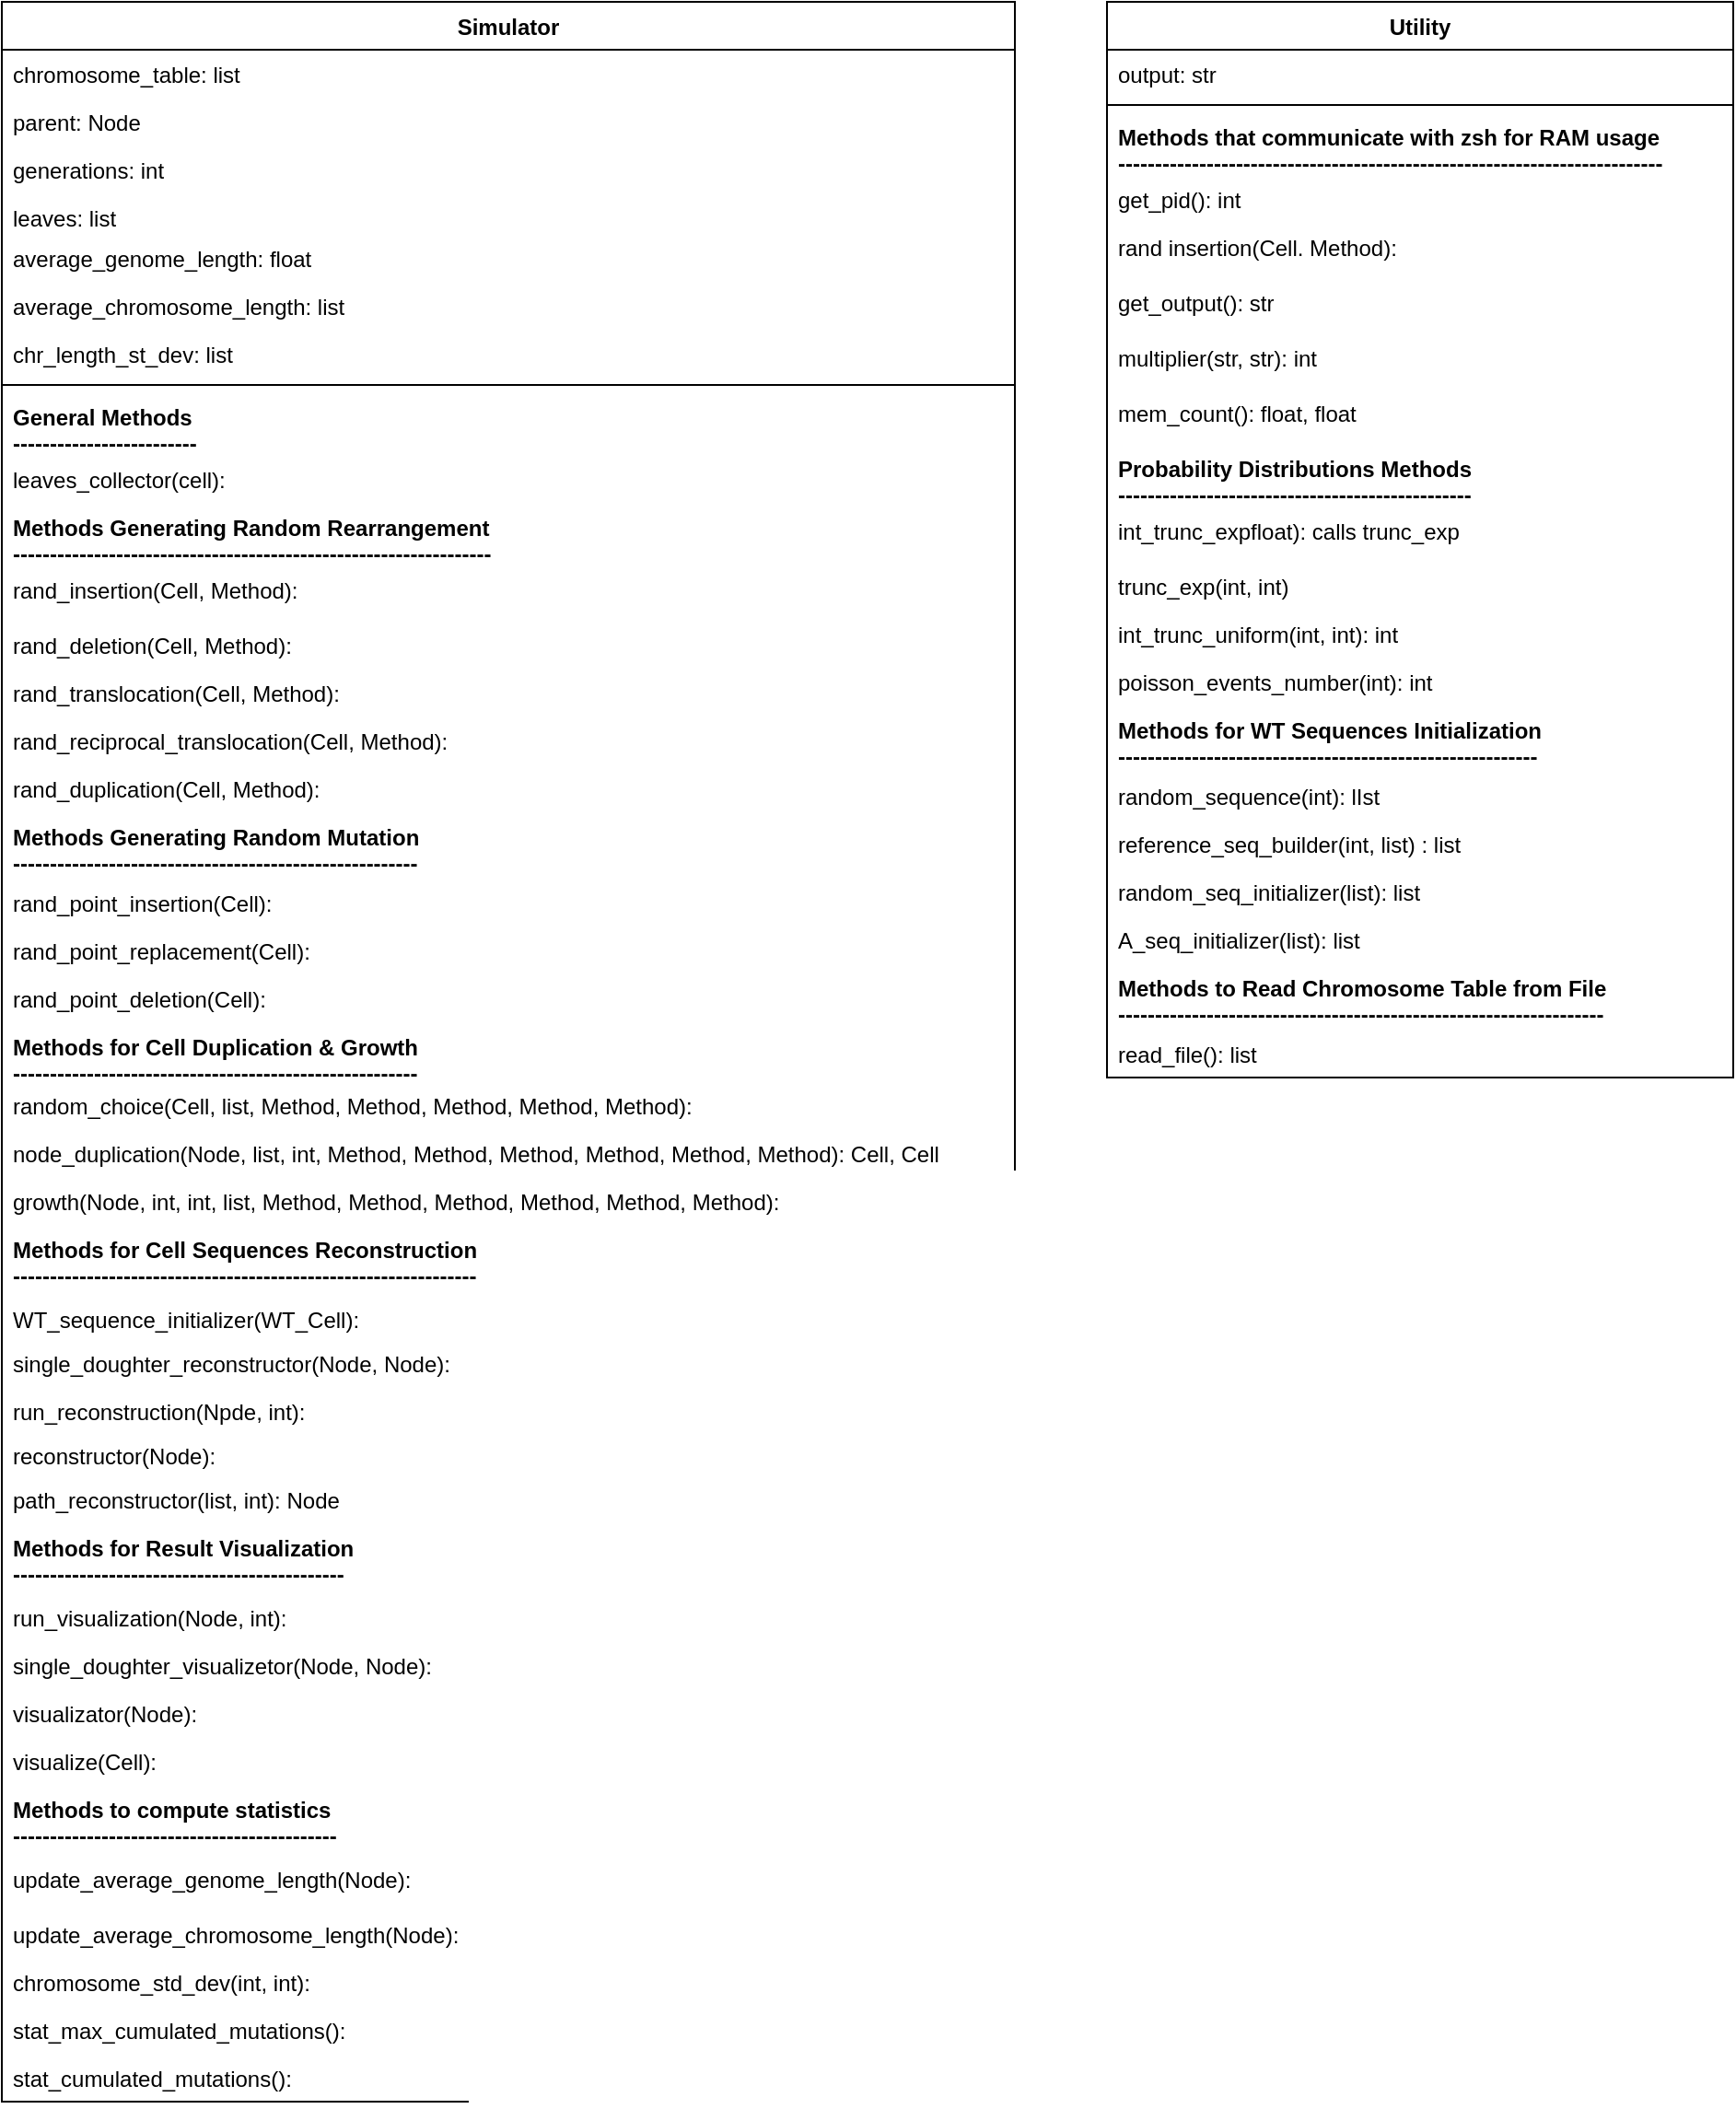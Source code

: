 <mxfile version="20.7.4" type="device" pages="3"><diagram id="C5RBs43oDa-KdzZeNtuy" name="Page-1"><mxGraphModel dx="954" dy="674" grid="1" gridSize="10" guides="1" tooltips="1" connect="1" arrows="1" fold="1" page="1" pageScale="1" pageWidth="827" pageHeight="1169" math="0" shadow="0"><root><mxCell id="WIyWlLk6GJQsqaUBKTNV-0"/><mxCell id="WIyWlLk6GJQsqaUBKTNV-1" parent="WIyWlLk6GJQsqaUBKTNV-0"/><mxCell id="zkfFHV4jXpPFQw0GAbJ--0" value="Simulator" style="swimlane;fontStyle=1;align=center;verticalAlign=top;childLayout=stackLayout;horizontal=1;startSize=26;horizontalStack=0;resizeParent=1;resizeLast=0;collapsible=1;marginBottom=0;rounded=0;shadow=0;strokeWidth=1;labelBackgroundColor=none;labelBorderColor=none;" parent="WIyWlLk6GJQsqaUBKTNV-1" vertex="1"><mxGeometry x="40" y="40" width="550" height="1140" as="geometry"><mxRectangle x="230" y="140" width="160" height="26" as="alternateBounds"/></mxGeometry></mxCell><mxCell id="vGuf9Q6MJGlm1DeJJ5RY-0" value="chromosome_table: list" style="text;align=left;verticalAlign=top;spacingLeft=4;spacingRight=4;overflow=hidden;rotatable=0;points=[[0,0.5],[1,0.5]];portConstraint=eastwest;" parent="zkfFHV4jXpPFQw0GAbJ--0" vertex="1"><mxGeometry y="26" width="550" height="26" as="geometry"/></mxCell><mxCell id="zkfFHV4jXpPFQw0GAbJ--1" value="parent: Node" style="text;align=left;verticalAlign=top;spacingLeft=4;spacingRight=4;overflow=hidden;rotatable=0;points=[[0,0.5],[1,0.5]];portConstraint=eastwest;" parent="zkfFHV4jXpPFQw0GAbJ--0" vertex="1"><mxGeometry y="52" width="550" height="26" as="geometry"/></mxCell><mxCell id="zkfFHV4jXpPFQw0GAbJ--2" value="generations: int" style="text;align=left;verticalAlign=top;spacingLeft=4;spacingRight=4;overflow=hidden;rotatable=0;points=[[0,0.5],[1,0.5]];portConstraint=eastwest;rounded=0;shadow=0;html=0;" parent="zkfFHV4jXpPFQw0GAbJ--0" vertex="1"><mxGeometry y="78" width="550" height="26" as="geometry"/></mxCell><mxCell id="zkfFHV4jXpPFQw0GAbJ--3" value="leaves: list" style="text;align=left;verticalAlign=top;spacingLeft=4;spacingRight=4;overflow=hidden;rotatable=0;points=[[0,0.5],[1,0.5]];portConstraint=eastwest;rounded=0;shadow=0;html=0;" parent="zkfFHV4jXpPFQw0GAbJ--0" vertex="1"><mxGeometry y="104" width="550" height="22" as="geometry"/></mxCell><mxCell id="ybvH7zGRt9Ylg-T0n1SQ-2" value="average_genome_length: float" style="text;align=left;verticalAlign=top;spacingLeft=4;spacingRight=4;overflow=hidden;rotatable=0;points=[[0,0.5],[1,0.5]];portConstraint=eastwest;" parent="zkfFHV4jXpPFQw0GAbJ--0" vertex="1"><mxGeometry y="126" width="550" height="26" as="geometry"/></mxCell><mxCell id="ybvH7zGRt9Ylg-T0n1SQ-3" value="average_chromosome_length: list" style="text;align=left;verticalAlign=top;spacingLeft=4;spacingRight=4;overflow=hidden;rotatable=0;points=[[0,0.5],[1,0.5]];portConstraint=eastwest;" parent="zkfFHV4jXpPFQw0GAbJ--0" vertex="1"><mxGeometry y="152" width="550" height="26" as="geometry"/></mxCell><mxCell id="ybvH7zGRt9Ylg-T0n1SQ-4" value="chr_length_st_dev: list" style="text;align=left;verticalAlign=top;spacingLeft=4;spacingRight=4;overflow=hidden;rotatable=0;points=[[0,0.5],[1,0.5]];portConstraint=eastwest;" parent="zkfFHV4jXpPFQw0GAbJ--0" vertex="1"><mxGeometry y="178" width="550" height="26" as="geometry"/></mxCell><mxCell id="zkfFHV4jXpPFQw0GAbJ--4" value="" style="line;html=1;strokeWidth=1;align=left;verticalAlign=middle;spacingTop=-1;spacingLeft=3;spacingRight=3;rotatable=0;labelPosition=right;points=[];portConstraint=eastwest;" parent="zkfFHV4jXpPFQw0GAbJ--0" vertex="1"><mxGeometry y="204" width="550" height="8" as="geometry"/></mxCell><mxCell id="ybvH7zGRt9Ylg-T0n1SQ-8" value="General Methods&#10;-------------------------" style="text;align=left;verticalAlign=top;spacingLeft=4;spacingRight=4;overflow=hidden;rotatable=0;points=[[0,0.5],[1,0.5]];portConstraint=eastwest;fontStyle=1" parent="zkfFHV4jXpPFQw0GAbJ--0" vertex="1"><mxGeometry y="212" width="550" height="34" as="geometry"/></mxCell><mxCell id="ybvH7zGRt9Ylg-T0n1SQ-9" value="leaves_collector(cell):" style="text;align=left;verticalAlign=top;spacingLeft=4;spacingRight=4;overflow=hidden;rotatable=0;points=[[0,0.5],[1,0.5]];portConstraint=eastwest;" parent="zkfFHV4jXpPFQw0GAbJ--0" vertex="1"><mxGeometry y="246" width="550" height="26" as="geometry"/></mxCell><mxCell id="ybvH7zGRt9Ylg-T0n1SQ-14" value="Methods Generating Random Rearrangement&#10;-----------------------------------------------------------------" style="text;align=left;verticalAlign=top;spacingLeft=4;spacingRight=4;overflow=hidden;rotatable=0;points=[[0,0.5],[1,0.5]];portConstraint=eastwest;fontStyle=1" parent="zkfFHV4jXpPFQw0GAbJ--0" vertex="1"><mxGeometry y="272" width="550" height="34" as="geometry"/></mxCell><mxCell id="ybvH7zGRt9Ylg-T0n1SQ-18" value="rand_insertion(Cell, Method):&#10;" style="text;align=left;verticalAlign=top;spacingLeft=4;spacingRight=4;overflow=hidden;rotatable=0;points=[[0,0.5],[1,0.5]];portConstraint=eastwest;" parent="zkfFHV4jXpPFQw0GAbJ--0" vertex="1"><mxGeometry y="306" width="550" height="30" as="geometry"/></mxCell><mxCell id="ybvH7zGRt9Ylg-T0n1SQ-17" value="rand_deletion(Cell, Method):" style="text;align=left;verticalAlign=top;spacingLeft=4;spacingRight=4;overflow=hidden;rotatable=0;points=[[0,0.5],[1,0.5]];portConstraint=eastwest;" parent="zkfFHV4jXpPFQw0GAbJ--0" vertex="1"><mxGeometry y="336" width="550" height="26" as="geometry"/></mxCell><mxCell id="ybvH7zGRt9Ylg-T0n1SQ-12" value="rand_translocation(Cell, Method):" style="text;align=left;verticalAlign=top;spacingLeft=4;spacingRight=4;overflow=hidden;rotatable=0;points=[[0,0.5],[1,0.5]];portConstraint=eastwest;" parent="zkfFHV4jXpPFQw0GAbJ--0" vertex="1"><mxGeometry y="362" width="550" height="26" as="geometry"/></mxCell><mxCell id="ybvH7zGRt9Ylg-T0n1SQ-11" value="rand_reciprocal_translocation(Cell, Method):" style="text;align=left;verticalAlign=top;spacingLeft=4;spacingRight=4;overflow=hidden;rotatable=0;points=[[0,0.5],[1,0.5]];portConstraint=eastwest;" parent="zkfFHV4jXpPFQw0GAbJ--0" vertex="1"><mxGeometry y="388" width="550" height="26" as="geometry"/></mxCell><mxCell id="ybvH7zGRt9Ylg-T0n1SQ-10" value="rand_duplication(Cell, Method):" style="text;align=left;verticalAlign=top;spacingLeft=4;spacingRight=4;overflow=hidden;rotatable=0;points=[[0,0.5],[1,0.5]];portConstraint=eastwest;" parent="zkfFHV4jXpPFQw0GAbJ--0" vertex="1"><mxGeometry y="414" width="550" height="26" as="geometry"/></mxCell><mxCell id="ybvH7zGRt9Ylg-T0n1SQ-16" value="Methods Generating Random Mutation&#10;-------------------------------------------------------" style="text;align=left;verticalAlign=top;spacingLeft=4;spacingRight=4;overflow=hidden;rotatable=0;points=[[0,0.5],[1,0.5]];portConstraint=eastwest;fontStyle=1" parent="zkfFHV4jXpPFQw0GAbJ--0" vertex="1"><mxGeometry y="440" width="550" height="36" as="geometry"/></mxCell><mxCell id="ybvH7zGRt9Ylg-T0n1SQ-15" value="rand_point_insertion(Cell): " style="text;align=left;verticalAlign=top;spacingLeft=4;spacingRight=4;overflow=hidden;rotatable=0;points=[[0,0.5],[1,0.5]];portConstraint=eastwest;" parent="zkfFHV4jXpPFQw0GAbJ--0" vertex="1"><mxGeometry y="476" width="550" height="26" as="geometry"/></mxCell><mxCell id="ybvH7zGRt9Ylg-T0n1SQ-13" value="rand_point_replacement(Cell):" style="text;align=left;verticalAlign=top;spacingLeft=4;spacingRight=4;overflow=hidden;rotatable=0;points=[[0,0.5],[1,0.5]];portConstraint=eastwest;" parent="zkfFHV4jXpPFQw0GAbJ--0" vertex="1"><mxGeometry y="502" width="550" height="26" as="geometry"/></mxCell><mxCell id="ybvH7zGRt9Ylg-T0n1SQ-19" value="rand_point_deletion(Cell):&#10;" style="text;align=left;verticalAlign=top;spacingLeft=4;spacingRight=4;overflow=hidden;rotatable=0;points=[[0,0.5],[1,0.5]];portConstraint=eastwest;" parent="zkfFHV4jXpPFQw0GAbJ--0" vertex="1"><mxGeometry y="528" width="550" height="26" as="geometry"/></mxCell><mxCell id="ybvH7zGRt9Ylg-T0n1SQ-20" value="Methods for Cell Duplication &amp; Growth&#10;-------------------------------------------------------" style="text;align=left;verticalAlign=top;spacingLeft=4;spacingRight=4;overflow=hidden;rotatable=0;points=[[0,0.5],[1,0.5]];portConstraint=eastwest;fontStyle=1" parent="zkfFHV4jXpPFQw0GAbJ--0" vertex="1"><mxGeometry y="554" width="550" height="32" as="geometry"/></mxCell><mxCell id="ybvH7zGRt9Ylg-T0n1SQ-21" value="random_choice(Cell, list, Method, Method, Method, Method, Method):" style="text;align=left;verticalAlign=top;spacingLeft=4;spacingRight=4;overflow=hidden;rotatable=0;points=[[0,0.5],[1,0.5]];portConstraint=eastwest;" parent="zkfFHV4jXpPFQw0GAbJ--0" vertex="1"><mxGeometry y="586" width="550" height="26" as="geometry"/></mxCell><mxCell id="xO18HC43B4KVixLtxB5a-1" value="node_duplication(Node, list, int, Method, Method, Method, Method, Method, Method): Cell, Cell&#10;" style="text;align=left;verticalAlign=top;spacingLeft=4;spacingRight=4;overflow=hidden;rotatable=0;points=[[0,0.5],[1,0.5]];portConstraint=eastwest;" parent="zkfFHV4jXpPFQw0GAbJ--0" vertex="1"><mxGeometry y="612" width="550" height="26" as="geometry"/></mxCell><mxCell id="ybvH7zGRt9Ylg-T0n1SQ-22" value="growth(Node, int, int, list, Method, Method, Method, Method, Method, Method):" style="text;align=left;verticalAlign=top;spacingLeft=4;spacingRight=4;overflow=hidden;rotatable=0;points=[[0,0.5],[1,0.5]];portConstraint=eastwest;" parent="zkfFHV4jXpPFQw0GAbJ--0" vertex="1"><mxGeometry y="638" width="550" height="26" as="geometry"/></mxCell><mxCell id="ybvH7zGRt9Ylg-T0n1SQ-23" value="Methods for Cell Sequences Reconstruction&#10;---------------------------------------------------------------" style="text;align=left;verticalAlign=top;spacingLeft=4;spacingRight=4;overflow=hidden;rotatable=0;points=[[0,0.5],[1,0.5]];portConstraint=eastwest;fontStyle=1" parent="zkfFHV4jXpPFQw0GAbJ--0" vertex="1"><mxGeometry y="664" width="550" height="38" as="geometry"/></mxCell><mxCell id="ybvH7zGRt9Ylg-T0n1SQ-24" value="WT_sequence_initializer(WT_Cell): &#10;" style="text;align=left;verticalAlign=top;spacingLeft=4;spacingRight=4;overflow=hidden;rotatable=0;points=[[0,0.5],[1,0.5]];portConstraint=eastwest;" parent="zkfFHV4jXpPFQw0GAbJ--0" vertex="1"><mxGeometry y="702" width="550" height="24" as="geometry"/></mxCell><mxCell id="ybvH7zGRt9Ylg-T0n1SQ-26" value="single_doughter_reconstructor(Node, Node):" style="text;align=left;verticalAlign=top;spacingLeft=4;spacingRight=4;overflow=hidden;rotatable=0;points=[[0,0.5],[1,0.5]];portConstraint=eastwest;" parent="zkfFHV4jXpPFQw0GAbJ--0" vertex="1"><mxGeometry y="726" width="550" height="26" as="geometry"/></mxCell><mxCell id="quyqTpWy9HI-iYYeZmHd-0" value="run_reconstruction(Npde, int):" style="text;align=left;verticalAlign=top;spacingLeft=4;spacingRight=4;overflow=hidden;rotatable=0;points=[[0,0.5],[1,0.5]];portConstraint=eastwest;" vertex="1" parent="zkfFHV4jXpPFQw0GAbJ--0"><mxGeometry y="752" width="550" height="24" as="geometry"/></mxCell><mxCell id="quyqTpWy9HI-iYYeZmHd-1" value="reconstructor(Node):" style="text;align=left;verticalAlign=top;spacingLeft=4;spacingRight=4;overflow=hidden;rotatable=0;points=[[0,0.5],[1,0.5]];portConstraint=eastwest;" vertex="1" parent="zkfFHV4jXpPFQw0GAbJ--0"><mxGeometry y="776" width="550" height="24" as="geometry"/></mxCell><mxCell id="ybvH7zGRt9Ylg-T0n1SQ-27" value="path_reconstructor(list, int): Node" style="text;align=left;verticalAlign=top;spacingLeft=4;spacingRight=4;overflow=hidden;rotatable=0;points=[[0,0.5],[1,0.5]];portConstraint=eastwest;" parent="zkfFHV4jXpPFQw0GAbJ--0" vertex="1"><mxGeometry y="800" width="550" height="26" as="geometry"/></mxCell><mxCell id="ybvH7zGRt9Ylg-T0n1SQ-72" value="Methods for Result Visualization&#10;---------------------------------------------" style="text;align=left;verticalAlign=top;spacingLeft=4;spacingRight=4;overflow=hidden;rotatable=0;points=[[0,0.5],[1,0.5]];portConstraint=eastwest;fontStyle=1" parent="zkfFHV4jXpPFQw0GAbJ--0" vertex="1"><mxGeometry y="826" width="550" height="38" as="geometry"/></mxCell><mxCell id="ybvH7zGRt9Ylg-T0n1SQ-73" value="run_visualization(Node, int):" style="text;align=left;verticalAlign=top;spacingLeft=4;spacingRight=4;overflow=hidden;rotatable=0;points=[[0,0.5],[1,0.5]];portConstraint=eastwest;" parent="zkfFHV4jXpPFQw0GAbJ--0" vertex="1"><mxGeometry y="864" width="550" height="26" as="geometry"/></mxCell><mxCell id="quyqTpWy9HI-iYYeZmHd-2" value="single_doughter_visualizetor(Node, Node):" style="text;align=left;verticalAlign=top;spacingLeft=4;spacingRight=4;overflow=hidden;rotatable=0;points=[[0,0.5],[1,0.5]];portConstraint=eastwest;" vertex="1" parent="zkfFHV4jXpPFQw0GAbJ--0"><mxGeometry y="890" width="550" height="26" as="geometry"/></mxCell><mxCell id="quyqTpWy9HI-iYYeZmHd-4" value="visualizator(Node):" style="text;align=left;verticalAlign=top;spacingLeft=4;spacingRight=4;overflow=hidden;rotatable=0;points=[[0,0.5],[1,0.5]];portConstraint=eastwest;" vertex="1" parent="zkfFHV4jXpPFQw0GAbJ--0"><mxGeometry y="916" width="550" height="26" as="geometry"/></mxCell><mxCell id="quyqTpWy9HI-iYYeZmHd-3" value="visualize(Cell):" style="text;align=left;verticalAlign=top;spacingLeft=4;spacingRight=4;overflow=hidden;rotatable=0;points=[[0,0.5],[1,0.5]];portConstraint=eastwest;" vertex="1" parent="zkfFHV4jXpPFQw0GAbJ--0"><mxGeometry y="942" width="550" height="26" as="geometry"/></mxCell><mxCell id="ybvH7zGRt9Ylg-T0n1SQ-28" value="Methods to compute statistics&#10;--------------------------------------------" style="text;align=left;verticalAlign=top;spacingLeft=4;spacingRight=4;overflow=hidden;rotatable=0;points=[[0,0.5],[1,0.5]];portConstraint=eastwest;fontStyle=1" parent="zkfFHV4jXpPFQw0GAbJ--0" vertex="1"><mxGeometry y="968" width="550" height="38" as="geometry"/></mxCell><mxCell id="ybvH7zGRt9Ylg-T0n1SQ-32" value="update_average_genome_length(Node):&#10;" style="text;align=left;verticalAlign=top;spacingLeft=4;spacingRight=4;overflow=hidden;rotatable=0;points=[[0,0.5],[1,0.5]];portConstraint=eastwest;" parent="zkfFHV4jXpPFQw0GAbJ--0" vertex="1"><mxGeometry y="1006" width="550" height="30" as="geometry"/></mxCell><mxCell id="ybvH7zGRt9Ylg-T0n1SQ-33" value="update_average_chromosome_length(Node):" style="text;align=left;verticalAlign=top;spacingLeft=4;spacingRight=4;overflow=hidden;rotatable=0;points=[[0,0.5],[1,0.5]];portConstraint=eastwest;" parent="zkfFHV4jXpPFQw0GAbJ--0" vertex="1"><mxGeometry y="1036" width="550" height="26" as="geometry"/></mxCell><mxCell id="ybvH7zGRt9Ylg-T0n1SQ-34" value="chromosome_std_dev(int, int):" style="text;align=left;verticalAlign=top;spacingLeft=4;spacingRight=4;overflow=hidden;rotatable=0;points=[[0,0.5],[1,0.5]];portConstraint=eastwest;" parent="zkfFHV4jXpPFQw0GAbJ--0" vertex="1"><mxGeometry y="1062" width="550" height="26" as="geometry"/></mxCell><mxCell id="quyqTpWy9HI-iYYeZmHd-5" value="stat_max_cumulated_mutations():" style="text;align=left;verticalAlign=top;spacingLeft=4;spacingRight=4;overflow=hidden;rotatable=0;points=[[0,0.5],[1,0.5]];portConstraint=eastwest;" vertex="1" parent="zkfFHV4jXpPFQw0GAbJ--0"><mxGeometry y="1088" width="550" height="26" as="geometry"/></mxCell><mxCell id="quyqTpWy9HI-iYYeZmHd-6" value="stat_cumulated_mutations():" style="text;align=left;verticalAlign=top;spacingLeft=4;spacingRight=4;overflow=hidden;rotatable=0;points=[[0,0.5],[1,0.5]];portConstraint=eastwest;" vertex="1" parent="zkfFHV4jXpPFQw0GAbJ--0"><mxGeometry y="1114" width="550" height="26" as="geometry"/></mxCell><mxCell id="ybvH7zGRt9Ylg-T0n1SQ-36" value="Utility" style="swimlane;fontStyle=1;align=center;verticalAlign=top;childLayout=stackLayout;horizontal=1;startSize=26;horizontalStack=0;resizeParent=1;resizeLast=0;collapsible=1;marginBottom=0;rounded=0;shadow=0;strokeWidth=1;labelBackgroundColor=none;labelBorderColor=none;" parent="WIyWlLk6GJQsqaUBKTNV-1" vertex="1"><mxGeometry x="640" y="40" width="340" height="584" as="geometry"><mxRectangle x="230" y="140" width="160" height="26" as="alternateBounds"/></mxGeometry></mxCell><mxCell id="ybvH7zGRt9Ylg-T0n1SQ-37" value="output: str" style="text;align=left;verticalAlign=top;spacingLeft=4;spacingRight=4;overflow=hidden;rotatable=0;points=[[0,0.5],[1,0.5]];portConstraint=eastwest;" parent="ybvH7zGRt9Ylg-T0n1SQ-36" vertex="1"><mxGeometry y="26" width="340" height="26" as="geometry"/></mxCell><mxCell id="ybvH7zGRt9Ylg-T0n1SQ-43" value="" style="line;html=1;strokeWidth=1;align=left;verticalAlign=middle;spacingTop=-1;spacingLeft=3;spacingRight=3;rotatable=0;labelPosition=right;points=[];portConstraint=eastwest;" parent="ybvH7zGRt9Ylg-T0n1SQ-36" vertex="1"><mxGeometry y="52" width="340" height="8" as="geometry"/></mxCell><mxCell id="ybvH7zGRt9Ylg-T0n1SQ-44" value="Methods that communicate with zsh for RAM usage&#10;--------------------------------------------------------------------------" style="text;align=left;verticalAlign=top;spacingLeft=4;spacingRight=4;overflow=hidden;rotatable=0;points=[[0,0.5],[1,0.5]];portConstraint=eastwest;fontStyle=1" parent="ybvH7zGRt9Ylg-T0n1SQ-36" vertex="1"><mxGeometry y="60" width="340" height="34" as="geometry"/></mxCell><mxCell id="ybvH7zGRt9Ylg-T0n1SQ-45" value="get_pid(): int&#10; &#10;" style="text;align=left;verticalAlign=top;spacingLeft=4;spacingRight=4;overflow=hidden;rotatable=0;points=[[0,0.5],[1,0.5]];portConstraint=eastwest;" parent="ybvH7zGRt9Ylg-T0n1SQ-36" vertex="1"><mxGeometry y="94" width="340" height="26" as="geometry"/></mxCell><mxCell id="ybvH7zGRt9Ylg-T0n1SQ-67" value="rand insertion(Cell. Method):&#10;" style="text;align=left;verticalAlign=top;spacingLeft=4;spacingRight=4;overflow=hidden;rotatable=0;points=[[0,0.5],[1,0.5]];portConstraint=eastwest;" parent="ybvH7zGRt9Ylg-T0n1SQ-36" vertex="1"><mxGeometry y="120" width="340" height="30" as="geometry"/></mxCell><mxCell id="ybvH7zGRt9Ylg-T0n1SQ-68" value="get_output(): str " style="text;align=left;verticalAlign=top;spacingLeft=4;spacingRight=4;overflow=hidden;rotatable=0;points=[[0,0.5],[1,0.5]];portConstraint=eastwest;" parent="ybvH7zGRt9Ylg-T0n1SQ-36" vertex="1"><mxGeometry y="150" width="340" height="30" as="geometry"/></mxCell><mxCell id="ybvH7zGRt9Ylg-T0n1SQ-69" value="multiplier(str, str): int" style="text;align=left;verticalAlign=top;spacingLeft=4;spacingRight=4;overflow=hidden;rotatable=0;points=[[0,0.5],[1,0.5]];portConstraint=eastwest;" parent="ybvH7zGRt9Ylg-T0n1SQ-36" vertex="1"><mxGeometry y="180" width="340" height="30" as="geometry"/></mxCell><mxCell id="ybvH7zGRt9Ylg-T0n1SQ-70" value="mem_count(): float, float" style="text;align=left;verticalAlign=top;spacingLeft=4;spacingRight=4;overflow=hidden;rotatable=0;points=[[0,0.5],[1,0.5]];portConstraint=eastwest;" parent="ybvH7zGRt9Ylg-T0n1SQ-36" vertex="1"><mxGeometry y="210" width="340" height="30" as="geometry"/></mxCell><mxCell id="ybvH7zGRt9Ylg-T0n1SQ-46" value="Probability Distributions Methods&#10;------------------------------------------------" style="text;align=left;verticalAlign=top;spacingLeft=4;spacingRight=4;overflow=hidden;rotatable=0;points=[[0,0.5],[1,0.5]];portConstraint=eastwest;fontStyle=1" parent="ybvH7zGRt9Ylg-T0n1SQ-36" vertex="1"><mxGeometry y="240" width="340" height="34" as="geometry"/></mxCell><mxCell id="ybvH7zGRt9Ylg-T0n1SQ-47" value="int_trunc_expfloat): calls trunc_exp" style="text;align=left;verticalAlign=top;spacingLeft=4;spacingRight=4;overflow=hidden;rotatable=0;points=[[0,0.5],[1,0.5]];portConstraint=eastwest;" parent="ybvH7zGRt9Ylg-T0n1SQ-36" vertex="1"><mxGeometry y="274" width="340" height="30" as="geometry"/></mxCell><mxCell id="ybvH7zGRt9Ylg-T0n1SQ-48" value="trunc_exp(int, int)" style="text;align=left;verticalAlign=top;spacingLeft=4;spacingRight=4;overflow=hidden;rotatable=0;points=[[0,0.5],[1,0.5]];portConstraint=eastwest;" parent="ybvH7zGRt9Ylg-T0n1SQ-36" vertex="1"><mxGeometry y="304" width="340" height="26" as="geometry"/></mxCell><mxCell id="ybvH7zGRt9Ylg-T0n1SQ-49" value="int_trunc_uniform(int, int): int" style="text;align=left;verticalAlign=top;spacingLeft=4;spacingRight=4;overflow=hidden;rotatable=0;points=[[0,0.5],[1,0.5]];portConstraint=eastwest;" parent="ybvH7zGRt9Ylg-T0n1SQ-36" vertex="1"><mxGeometry y="330" width="340" height="26" as="geometry"/></mxCell><mxCell id="ybvH7zGRt9Ylg-T0n1SQ-50" value="poisson_events_number(int): int" style="text;align=left;verticalAlign=top;spacingLeft=4;spacingRight=4;overflow=hidden;rotatable=0;points=[[0,0.5],[1,0.5]];portConstraint=eastwest;" parent="ybvH7zGRt9Ylg-T0n1SQ-36" vertex="1"><mxGeometry y="356" width="340" height="26" as="geometry"/></mxCell><mxCell id="ybvH7zGRt9Ylg-T0n1SQ-52" value="Methods for WT Sequences Initialization&#10;---------------------------------------------------------" style="text;align=left;verticalAlign=top;spacingLeft=4;spacingRight=4;overflow=hidden;rotatable=0;points=[[0,0.5],[1,0.5]];portConstraint=eastwest;fontStyle=1" parent="ybvH7zGRt9Ylg-T0n1SQ-36" vertex="1"><mxGeometry y="382" width="340" height="36" as="geometry"/></mxCell><mxCell id="ybvH7zGRt9Ylg-T0n1SQ-53" value="random_sequence(int): lIst" style="text;align=left;verticalAlign=top;spacingLeft=4;spacingRight=4;overflow=hidden;rotatable=0;points=[[0,0.5],[1,0.5]];portConstraint=eastwest;" parent="ybvH7zGRt9Ylg-T0n1SQ-36" vertex="1"><mxGeometry y="418" width="340" height="26" as="geometry"/></mxCell><mxCell id="ybvH7zGRt9Ylg-T0n1SQ-54" value="reference_seq_builder(int, list) : list" style="text;align=left;verticalAlign=top;spacingLeft=4;spacingRight=4;overflow=hidden;rotatable=0;points=[[0,0.5],[1,0.5]];portConstraint=eastwest;" parent="ybvH7zGRt9Ylg-T0n1SQ-36" vertex="1"><mxGeometry y="444" width="340" height="26" as="geometry"/></mxCell><mxCell id="ybvH7zGRt9Ylg-T0n1SQ-55" value="random_seq_initializer(list): list" style="text;align=left;verticalAlign=top;spacingLeft=4;spacingRight=4;overflow=hidden;rotatable=0;points=[[0,0.5],[1,0.5]];portConstraint=eastwest;" parent="ybvH7zGRt9Ylg-T0n1SQ-36" vertex="1"><mxGeometry y="470" width="340" height="26" as="geometry"/></mxCell><mxCell id="ybvH7zGRt9Ylg-T0n1SQ-71" value="A_seq_initializer(list): list" style="text;align=left;verticalAlign=top;spacingLeft=4;spacingRight=4;overflow=hidden;rotatable=0;points=[[0,0.5],[1,0.5]];portConstraint=eastwest;" parent="ybvH7zGRt9Ylg-T0n1SQ-36" vertex="1"><mxGeometry y="496" width="340" height="26" as="geometry"/></mxCell><mxCell id="quyqTpWy9HI-iYYeZmHd-7" value="Methods to Read Chromosome Table from File&#10;------------------------------------------------------------------" style="text;align=left;verticalAlign=top;spacingLeft=4;spacingRight=4;overflow=hidden;rotatable=0;points=[[0,0.5],[1,0.5]];portConstraint=eastwest;fontStyle=1" vertex="1" parent="ybvH7zGRt9Ylg-T0n1SQ-36"><mxGeometry y="522" width="340" height="36" as="geometry"/></mxCell><mxCell id="quyqTpWy9HI-iYYeZmHd-8" value="read_file(): list" style="text;align=left;verticalAlign=top;spacingLeft=4;spacingRight=4;overflow=hidden;rotatable=0;points=[[0,0.5],[1,0.5]];portConstraint=eastwest;" vertex="1" parent="ybvH7zGRt9Ylg-T0n1SQ-36"><mxGeometry y="558" width="340" height="26" as="geometry"/></mxCell></root></mxGraphModel></diagram><diagram id="MeM_oRqeUTO9F-AELeIS" name="Pagina-2"><mxGraphModel dx="954" dy="674" grid="1" gridSize="10" guides="1" tooltips="1" connect="1" arrows="1" fold="1" page="1" pageScale="1" pageWidth="827" pageHeight="1169" math="0" shadow="0"><root><mxCell id="0"/><mxCell id="1" parent="0"/><mxCell id="Ki9bJy1RHpCT7CqHBQJn-1" value="Cell" style="swimlane;fontStyle=1;align=center;verticalAlign=top;childLayout=stackLayout;horizontal=1;startSize=26;horizontalStack=0;resizeParent=1;resizeLast=0;collapsible=1;marginBottom=0;rounded=0;shadow=0;strokeWidth=1;labelBackgroundColor=none;labelBorderColor=none;" parent="1" vertex="1"><mxGeometry x="160" y="40" width="100" height="102" as="geometry"><mxRectangle x="230" y="140" width="160" height="26" as="alternateBounds"/></mxGeometry></mxCell><mxCell id="Ki9bJy1RHpCT7CqHBQJn-2" value="Kind: str&#10;" style="text;align=left;verticalAlign=top;spacingLeft=4;spacingRight=4;overflow=hidden;rotatable=0;points=[[0,0.5],[1,0.5]];portConstraint=eastwest;" parent="Ki9bJy1RHpCT7CqHBQJn-1" vertex="1"><mxGeometry y="26" width="100" height="24" as="geometry"/></mxCell><mxCell id="Ki9bJy1RHpCT7CqHBQJn-20" value="generations: int&#10; &#10;" style="text;align=left;verticalAlign=top;spacingLeft=4;spacingRight=4;overflow=hidden;rotatable=0;points=[[0,0.5],[1,0.5]];portConstraint=eastwest;" parent="Ki9bJy1RHpCT7CqHBQJn-1" vertex="1"><mxGeometry y="50" width="100" height="26" as="geometry"/></mxCell><mxCell id="Ki9bJy1RHpCT7CqHBQJn-21" value="DNA: DNA" style="text;align=left;verticalAlign=top;spacingLeft=4;spacingRight=4;overflow=hidden;rotatable=0;points=[[0,0.5],[1,0.5]];portConstraint=eastwest;" parent="Ki9bJy1RHpCT7CqHBQJn-1" vertex="1"><mxGeometry y="76" width="100" height="26" as="geometry"/></mxCell><mxCell id="Ki9bJy1RHpCT7CqHBQJn-22" style="edgeStyle=orthogonalEdgeStyle;rounded=0;orthogonalLoop=1;jettySize=auto;html=1;exitX=1;exitY=0.5;exitDx=0;exitDy=0;" parent="Ki9bJy1RHpCT7CqHBQJn-1" source="Ki9bJy1RHpCT7CqHBQJn-21" target="Ki9bJy1RHpCT7CqHBQJn-21" edge="1"><mxGeometry relative="1" as="geometry"/></mxCell><mxCell id="Ki9bJy1RHpCT7CqHBQJn-23" value="WT_Cell" style="swimlane;fontStyle=1;align=center;verticalAlign=top;childLayout=stackLayout;horizontal=1;startSize=26;horizontalStack=0;resizeParent=1;resizeLast=0;collapsible=1;marginBottom=0;rounded=0;shadow=0;strokeWidth=1;labelBackgroundColor=none;labelBorderColor=none;" parent="1" vertex="1"><mxGeometry x="40" y="200" width="100" height="50" as="geometry"><mxRectangle x="230" y="140" width="160" height="26" as="alternateBounds"/></mxGeometry></mxCell><mxCell id="Ki9bJy1RHpCT7CqHBQJn-28" style="edgeStyle=orthogonalEdgeStyle;rounded=0;orthogonalLoop=1;jettySize=auto;html=1;exitX=1;exitY=0.5;exitDx=0;exitDy=0;" parent="Ki9bJy1RHpCT7CqHBQJn-23" edge="1"><mxGeometry relative="1" as="geometry"><mxPoint x="100" y="89" as="sourcePoint"/><mxPoint x="100" y="89" as="targetPoint"/></mxGeometry></mxCell><mxCell id="Ki9bJy1RHpCT7CqHBQJn-145" style="edgeStyle=elbowEdgeStyle;rounded=0;orthogonalLoop=1;jettySize=auto;elbow=vertical;html=1;startArrow=none;startFill=0;endArrow=none;endFill=0;" parent="1" source="Ki9bJy1RHpCT7CqHBQJn-29" target="Ki9bJy1RHpCT7CqHBQJn-1" edge="1"><mxGeometry relative="1" as="geometry"><Array as="points"><mxPoint x="270" y="170"/></Array></mxGeometry></mxCell><mxCell id="Ki9bJy1RHpCT7CqHBQJn-29" value="MUT_Cell" style="swimlane;fontStyle=1;align=center;verticalAlign=top;childLayout=stackLayout;horizontal=1;startSize=26;horizontalStack=0;resizeParent=1;resizeLast=0;collapsible=1;marginBottom=0;rounded=0;shadow=0;strokeWidth=1;labelBackgroundColor=none;labelBorderColor=none;" parent="1" vertex="1"><mxGeometry x="280" y="200" width="100" height="60" as="geometry"><mxRectangle x="230" y="140" width="160" height="26" as="alternateBounds"/></mxGeometry></mxCell><mxCell id="Ki9bJy1RHpCT7CqHBQJn-35" value="events: list" style="text;align=left;verticalAlign=top;spacingLeft=4;spacingRight=4;overflow=hidden;rotatable=0;points=[[0,0.5],[1,0.5]];portConstraint=eastwest;" parent="Ki9bJy1RHpCT7CqHBQJn-29" vertex="1"><mxGeometry y="26" width="100" height="26" as="geometry"/></mxCell><mxCell id="Ki9bJy1RHpCT7CqHBQJn-34" style="edgeStyle=orthogonalEdgeStyle;rounded=0;orthogonalLoop=1;jettySize=auto;html=1;exitX=1;exitY=0.5;exitDx=0;exitDy=0;" parent="Ki9bJy1RHpCT7CqHBQJn-29" edge="1"><mxGeometry relative="1" as="geometry"><mxPoint x="100" y="89" as="sourcePoint"/><mxPoint x="100" y="89" as="targetPoint"/></mxGeometry></mxCell><mxCell id="Ki9bJy1RHpCT7CqHBQJn-36" value="DNA" style="swimlane;fontStyle=1;align=center;verticalAlign=top;childLayout=stackLayout;horizontal=1;startSize=26;horizontalStack=0;resizeParent=1;resizeLast=0;collapsible=1;marginBottom=0;rounded=0;shadow=0;strokeWidth=1;labelBackgroundColor=none;labelBorderColor=none;" parent="1" vertex="1"><mxGeometry x="470" y="150" width="100" height="80" as="geometry"><mxRectangle x="230" y="140" width="160" height="26" as="alternateBounds"/></mxGeometry></mxCell><mxCell id="Ki9bJy1RHpCT7CqHBQJn-37" value="CHRs: list" style="text;align=left;verticalAlign=top;spacingLeft=4;spacingRight=4;overflow=hidden;rotatable=0;points=[[0,0.5],[1,0.5]];portConstraint=eastwest;" parent="Ki9bJy1RHpCT7CqHBQJn-36" vertex="1"><mxGeometry y="26" width="100" height="24" as="geometry"/></mxCell><mxCell id="Ki9bJy1RHpCT7CqHBQJn-38" value="IDs : list" style="text;align=left;verticalAlign=top;spacingLeft=4;spacingRight=4;overflow=hidden;rotatable=0;points=[[0,0.5],[1,0.5]];portConstraint=eastwest;" parent="Ki9bJy1RHpCT7CqHBQJn-36" vertex="1"><mxGeometry y="50" width="100" height="26" as="geometry"/></mxCell><mxCell id="Ki9bJy1RHpCT7CqHBQJn-41" style="edgeStyle=orthogonalEdgeStyle;rounded=0;orthogonalLoop=1;jettySize=auto;html=1;exitX=1;exitY=0.5;exitDx=0;exitDy=0;" parent="Ki9bJy1RHpCT7CqHBQJn-36" edge="1"><mxGeometry relative="1" as="geometry"><mxPoint x="100" y="89" as="sourcePoint"/><mxPoint x="100" y="89" as="targetPoint"/></mxGeometry></mxCell><mxCell id="Ki9bJy1RHpCT7CqHBQJn-42" value="Chromosome" style="swimlane;fontStyle=1;align=center;verticalAlign=top;childLayout=stackLayout;horizontal=1;startSize=26;horizontalStack=0;resizeParent=1;resizeLast=0;collapsible=1;marginBottom=0;rounded=0;shadow=0;strokeWidth=1;labelBackgroundColor=none;labelBorderColor=none;" parent="1" vertex="1"><mxGeometry x="800" y="214" width="100" height="128" as="geometry"><mxRectangle x="230" y="140" width="160" height="26" as="alternateBounds"/></mxGeometry></mxCell><mxCell id="Ki9bJy1RHpCT7CqHBQJn-43" value="ID: int" style="text;align=left;verticalAlign=top;spacingLeft=4;spacingRight=4;overflow=hidden;rotatable=0;points=[[0,0.5],[1,0.5]];portConstraint=eastwest;" parent="Ki9bJy1RHpCT7CqHBQJn-42" vertex="1"><mxGeometry y="26" width="100" height="24" as="geometry"/></mxCell><mxCell id="Ki9bJy1RHpCT7CqHBQJn-44" value="length: int" style="text;align=left;verticalAlign=top;spacingLeft=4;spacingRight=4;overflow=hidden;rotatable=0;points=[[0,0.5],[1,0.5]];portConstraint=eastwest;" parent="Ki9bJy1RHpCT7CqHBQJn-42" vertex="1"><mxGeometry y="50" width="100" height="26" as="geometry"/></mxCell><mxCell id="Ki9bJy1RHpCT7CqHBQJn-47" value="sequence: str" style="text;align=left;verticalAlign=top;spacingLeft=4;spacingRight=4;overflow=hidden;rotatable=0;points=[[0,0.5],[1,0.5]];portConstraint=eastwest;" parent="Ki9bJy1RHpCT7CqHBQJn-42" vertex="1"><mxGeometry y="76" width="100" height="26" as="geometry"/></mxCell><mxCell id="Ki9bJy1RHpCT7CqHBQJn-46" style="edgeStyle=orthogonalEdgeStyle;rounded=0;orthogonalLoop=1;jettySize=auto;html=1;exitX=1;exitY=0.5;exitDx=0;exitDy=0;" parent="Ki9bJy1RHpCT7CqHBQJn-42" edge="1"><mxGeometry relative="1" as="geometry"><mxPoint x="100" y="89" as="sourcePoint"/><mxPoint x="100" y="89" as="targetPoint"/></mxGeometry></mxCell><mxCell id="rGlIqHZd5QrDc3bNLUdQ-1" value="visual: list" style="text;align=left;verticalAlign=top;spacingLeft=4;spacingRight=4;overflow=hidden;rotatable=0;points=[[0,0.5],[1,0.5]];portConstraint=eastwest;" parent="Ki9bJy1RHpCT7CqHBQJn-42" vertex="1"><mxGeometry y="102" width="100" height="26" as="geometry"/></mxCell><mxCell id="Ki9bJy1RHpCT7CqHBQJn-48" value="Event" style="swimlane;fontStyle=1;align=center;verticalAlign=top;childLayout=stackLayout;horizontal=1;startSize=26;horizontalStack=0;resizeParent=1;resizeLast=0;collapsible=1;marginBottom=0;rounded=0;shadow=0;strokeWidth=1;labelBackgroundColor=none;labelBorderColor=none;" parent="1" vertex="1"><mxGeometry x="450" y="360" width="100" height="50" as="geometry"><mxRectangle x="230" y="140" width="160" height="26" as="alternateBounds"/></mxGeometry></mxCell><mxCell id="Ki9bJy1RHpCT7CqHBQJn-49" value="kind: str" style="text;align=left;verticalAlign=top;spacingLeft=4;spacingRight=4;overflow=hidden;rotatable=0;points=[[0,0.5],[1,0.5]];portConstraint=eastwest;" parent="Ki9bJy1RHpCT7CqHBQJn-48" vertex="1"><mxGeometry y="26" width="100" height="24" as="geometry"/></mxCell><mxCell id="Ki9bJy1RHpCT7CqHBQJn-52" style="edgeStyle=orthogonalEdgeStyle;rounded=0;orthogonalLoop=1;jettySize=auto;html=1;exitX=1;exitY=0.5;exitDx=0;exitDy=0;" parent="Ki9bJy1RHpCT7CqHBQJn-48" edge="1"><mxGeometry relative="1" as="geometry"><mxPoint x="100" y="89" as="sourcePoint"/><mxPoint x="100" y="89" as="targetPoint"/></mxGeometry></mxCell><mxCell id="Ki9bJy1RHpCT7CqHBQJn-131" style="edgeStyle=orthogonalEdgeStyle;rounded=0;orthogonalLoop=1;jettySize=auto;html=1;entryX=0.5;entryY=0;entryDx=0;entryDy=0;endArrow=none;endFill=0;startArrow=block;startFill=1;" parent="1" source="Ki9bJy1RHpCT7CqHBQJn-53" target="Ki9bJy1RHpCT7CqHBQJn-70" edge="1"><mxGeometry relative="1" as="geometry"/></mxCell><mxCell id="Ki9bJy1RHpCT7CqHBQJn-132" style="edgeStyle=orthogonalEdgeStyle;rounded=0;orthogonalLoop=1;jettySize=auto;html=1;entryX=0.5;entryY=0;entryDx=0;entryDy=0;startArrow=block;startFill=1;endArrow=none;endFill=0;exitX=0.5;exitY=1;exitDx=0;exitDy=0;" parent="1" source="Ki9bJy1RHpCT7CqHBQJn-53" target="Ki9bJy1RHpCT7CqHBQJn-77" edge="1"><mxGeometry relative="1" as="geometry"/></mxCell><mxCell id="Ki9bJy1RHpCT7CqHBQJn-53" value="Mutation" style="swimlane;fontStyle=1;align=center;verticalAlign=top;childLayout=stackLayout;horizontal=1;startSize=26;horizontalStack=0;resizeParent=1;resizeLast=0;collapsible=1;marginBottom=0;rounded=0;shadow=0;strokeWidth=1;labelBackgroundColor=none;labelBorderColor=none;" parent="1" vertex="1"><mxGeometry x="180" y="510" width="100" height="50" as="geometry"><mxRectangle x="230" y="140" width="160" height="26" as="alternateBounds"/></mxGeometry></mxCell><mxCell id="Ki9bJy1RHpCT7CqHBQJn-57" value="chr_id: int" style="text;align=left;verticalAlign=top;spacingLeft=4;spacingRight=4;overflow=hidden;rotatable=0;points=[[0,0.5],[1,0.5]];portConstraint=eastwest;" parent="Ki9bJy1RHpCT7CqHBQJn-53" vertex="1"><mxGeometry y="26" width="100" height="24" as="geometry"/></mxCell><mxCell id="Ki9bJy1RHpCT7CqHBQJn-56" style="edgeStyle=orthogonalEdgeStyle;rounded=0;orthogonalLoop=1;jettySize=auto;html=1;exitX=1;exitY=0.5;exitDx=0;exitDy=0;" parent="Ki9bJy1RHpCT7CqHBQJn-53" edge="1"><mxGeometry relative="1" as="geometry"><mxPoint x="100" y="89" as="sourcePoint"/><mxPoint x="100" y="89" as="targetPoint"/></mxGeometry></mxCell><mxCell id="Ki9bJy1RHpCT7CqHBQJn-142" style="edgeStyle=orthogonalEdgeStyle;rounded=0;orthogonalLoop=1;jettySize=auto;html=1;exitX=0.5;exitY=1;exitDx=0;exitDy=0;entryX=0.5;entryY=0;entryDx=0;entryDy=0;startArrow=block;startFill=1;endArrow=none;endFill=0;" parent="1" source="Ki9bJy1RHpCT7CqHBQJn-58" target="Ki9bJy1RHpCT7CqHBQJn-100" edge="1"><mxGeometry relative="1" as="geometry"/></mxCell><mxCell id="Ki9bJy1RHpCT7CqHBQJn-58" value="Rearrangement" style="swimlane;fontStyle=1;align=center;verticalAlign=top;childLayout=stackLayout;horizontal=1;startSize=26;horizontalStack=0;resizeParent=1;resizeLast=0;collapsible=1;marginBottom=0;rounded=0;shadow=0;strokeWidth=1;labelBackgroundColor=none;labelBorderColor=none;" parent="1" vertex="1"><mxGeometry x="920" y="480" width="110" height="50" as="geometry"><mxRectangle x="230" y="140" width="160" height="26" as="alternateBounds"/></mxGeometry></mxCell><mxCell id="Ki9bJy1RHpCT7CqHBQJn-60" value="chr_id: int" style="text;align=left;verticalAlign=top;spacingLeft=4;spacingRight=4;overflow=hidden;rotatable=0;points=[[0,0.5],[1,0.5]];portConstraint=eastwest;" parent="Ki9bJy1RHpCT7CqHBQJn-58" vertex="1"><mxGeometry y="26" width="110" height="24" as="geometry"/></mxCell><mxCell id="Ki9bJy1RHpCT7CqHBQJn-62" style="edgeStyle=orthogonalEdgeStyle;rounded=0;orthogonalLoop=1;jettySize=auto;html=1;exitX=1;exitY=0.5;exitDx=0;exitDy=0;" parent="Ki9bJy1RHpCT7CqHBQJn-58" edge="1"><mxGeometry relative="1" as="geometry"><mxPoint x="100" y="89" as="sourcePoint"/><mxPoint x="100" y="89" as="targetPoint"/></mxGeometry></mxCell><mxCell id="Ki9bJy1RHpCT7CqHBQJn-63" value="Pointwise&#10;Deletion" style="swimlane;fontStyle=1;align=center;verticalAlign=top;childLayout=stackLayout;horizontal=1;startSize=40;horizontalStack=0;resizeParent=1;resizeLast=0;collapsible=1;marginBottom=0;rounded=0;shadow=0;strokeWidth=1;labelBackgroundColor=none;labelBorderColor=none;" parent="1" vertex="1"><mxGeometry x="10" y="640" width="110" height="100" as="geometry"><mxRectangle x="230" y="140" width="160" height="26" as="alternateBounds"/></mxGeometry></mxCell><mxCell id="Ki9bJy1RHpCT7CqHBQJn-68" value="Pos: int" style="text;align=left;verticalAlign=top;spacingLeft=4;spacingRight=4;overflow=hidden;rotatable=0;points=[[0,0.5],[1,0.5]];portConstraint=eastwest;" parent="Ki9bJy1RHpCT7CqHBQJn-63" vertex="1"><mxGeometry y="40" width="110" height="24" as="geometry"/></mxCell><mxCell id="Ki9bJy1RHpCT7CqHBQJn-66" value="" style="line;html=1;strokeWidth=1;align=left;verticalAlign=middle;spacingTop=-1;spacingLeft=3;spacingRight=3;rotatable=0;labelPosition=right;points=[];portConstraint=eastwest;" parent="Ki9bJy1RHpCT7CqHBQJn-63" vertex="1"><mxGeometry y="64" width="110" height="8" as="geometry"/></mxCell><mxCell id="Ki9bJy1RHpCT7CqHBQJn-67" style="edgeStyle=orthogonalEdgeStyle;rounded=0;orthogonalLoop=1;jettySize=auto;html=1;exitX=1;exitY=0.5;exitDx=0;exitDy=0;" parent="Ki9bJy1RHpCT7CqHBQJn-63" edge="1"><mxGeometry relative="1" as="geometry"><mxPoint x="100" y="89" as="sourcePoint"/><mxPoint x="100" y="89" as="targetPoint"/></mxGeometry></mxCell><mxCell id="Ki9bJy1RHpCT7CqHBQJn-69" value="reconstruct(Node):" style="text;align=left;verticalAlign=top;spacingLeft=4;spacingRight=4;overflow=hidden;rotatable=0;points=[[0,0.5],[1,0.5]];portConstraint=eastwest;" parent="Ki9bJy1RHpCT7CqHBQJn-63" vertex="1"><mxGeometry y="72" width="110" height="24" as="geometry"/></mxCell><mxCell id="Ki9bJy1RHpCT7CqHBQJn-70" value="Pointwise&#10;Insertion" style="swimlane;fontStyle=1;align=center;verticalAlign=top;childLayout=stackLayout;horizontal=1;startSize=40;horizontalStack=0;resizeParent=1;resizeLast=0;collapsible=1;marginBottom=0;rounded=0;shadow=0;strokeWidth=1;labelBackgroundColor=none;labelBorderColor=none;" parent="1" vertex="1"><mxGeometry x="175" y="640" width="110" height="100" as="geometry"><mxRectangle x="230" y="140" width="160" height="26" as="alternateBounds"/></mxGeometry></mxCell><mxCell id="Ki9bJy1RHpCT7CqHBQJn-73" value="Pos: int" style="text;align=left;verticalAlign=top;spacingLeft=4;spacingRight=4;overflow=hidden;rotatable=0;points=[[0,0.5],[1,0.5]];portConstraint=eastwest;" parent="Ki9bJy1RHpCT7CqHBQJn-70" vertex="1"><mxGeometry y="40" width="110" height="24" as="geometry"/></mxCell><mxCell id="Ki9bJy1RHpCT7CqHBQJn-74" value="" style="line;html=1;strokeWidth=1;align=left;verticalAlign=middle;spacingTop=-1;spacingLeft=3;spacingRight=3;rotatable=0;labelPosition=right;points=[];portConstraint=eastwest;" parent="Ki9bJy1RHpCT7CqHBQJn-70" vertex="1"><mxGeometry y="64" width="110" height="8" as="geometry"/></mxCell><mxCell id="Ki9bJy1RHpCT7CqHBQJn-75" style="edgeStyle=orthogonalEdgeStyle;rounded=0;orthogonalLoop=1;jettySize=auto;html=1;exitX=1;exitY=0.5;exitDx=0;exitDy=0;" parent="Ki9bJy1RHpCT7CqHBQJn-70" edge="1"><mxGeometry relative="1" as="geometry"><mxPoint x="100" y="89" as="sourcePoint"/><mxPoint x="100" y="89" as="targetPoint"/></mxGeometry></mxCell><mxCell id="Ki9bJy1RHpCT7CqHBQJn-76" value="reconstruct(Node):" style="text;align=left;verticalAlign=top;spacingLeft=4;spacingRight=4;overflow=hidden;rotatable=0;points=[[0,0.5],[1,0.5]];portConstraint=eastwest;" parent="Ki9bJy1RHpCT7CqHBQJn-70" vertex="1"><mxGeometry y="72" width="110" height="24" as="geometry"/></mxCell><mxCell id="Ki9bJy1RHpCT7CqHBQJn-77" value="Pointwise&#10;Replacement" style="swimlane;fontStyle=1;align=center;verticalAlign=top;childLayout=stackLayout;horizontal=1;startSize=40;horizontalStack=0;resizeParent=1;resizeLast=0;collapsible=1;marginBottom=0;rounded=0;shadow=0;strokeWidth=1;labelBackgroundColor=none;labelBorderColor=none;" parent="1" vertex="1"><mxGeometry x="340" y="640" width="110" height="100" as="geometry"><mxRectangle x="230" y="140" width="160" height="26" as="alternateBounds"/></mxGeometry></mxCell><mxCell id="Ki9bJy1RHpCT7CqHBQJn-80" value="Pos: int" style="text;align=left;verticalAlign=top;spacingLeft=4;spacingRight=4;overflow=hidden;rotatable=0;points=[[0,0.5],[1,0.5]];portConstraint=eastwest;" parent="Ki9bJy1RHpCT7CqHBQJn-77" vertex="1"><mxGeometry y="40" width="110" height="24" as="geometry"/></mxCell><mxCell id="Ki9bJy1RHpCT7CqHBQJn-81" value="" style="line;html=1;strokeWidth=1;align=left;verticalAlign=middle;spacingTop=-1;spacingLeft=3;spacingRight=3;rotatable=0;labelPosition=right;points=[];portConstraint=eastwest;" parent="Ki9bJy1RHpCT7CqHBQJn-77" vertex="1"><mxGeometry y="64" width="110" height="8" as="geometry"/></mxCell><mxCell id="Ki9bJy1RHpCT7CqHBQJn-82" style="edgeStyle=orthogonalEdgeStyle;rounded=0;orthogonalLoop=1;jettySize=auto;html=1;exitX=1;exitY=0.5;exitDx=0;exitDy=0;" parent="Ki9bJy1RHpCT7CqHBQJn-77" edge="1"><mxGeometry relative="1" as="geometry"><mxPoint x="100" y="89" as="sourcePoint"/><mxPoint x="100" y="89" as="targetPoint"/></mxGeometry></mxCell><mxCell id="Ki9bJy1RHpCT7CqHBQJn-83" value="reconstruct(Node):" style="text;align=left;verticalAlign=top;spacingLeft=4;spacingRight=4;overflow=hidden;rotatable=0;points=[[0,0.5],[1,0.5]];portConstraint=eastwest;" parent="Ki9bJy1RHpCT7CqHBQJn-77" vertex="1"><mxGeometry y="72" width="110" height="24" as="geometry"/></mxCell><mxCell id="Ki9bJy1RHpCT7CqHBQJn-84" value="Deletion" style="swimlane;fontStyle=1;align=center;verticalAlign=top;childLayout=stackLayout;horizontal=1;startSize=30;horizontalStack=0;resizeParent=1;resizeLast=0;collapsible=1;marginBottom=0;rounded=0;shadow=0;strokeWidth=1;labelBackgroundColor=none;labelBorderColor=none;" parent="1" vertex="1"><mxGeometry x="620" y="640" width="110" height="110" as="geometry"><mxRectangle x="230" y="140" width="160" height="26" as="alternateBounds"/></mxGeometry></mxCell><mxCell id="Ki9bJy1RHpCT7CqHBQJn-87" value="Pos: int" style="text;align=left;verticalAlign=top;spacingLeft=4;spacingRight=4;overflow=hidden;rotatable=0;points=[[0,0.5],[1,0.5]];portConstraint=eastwest;" parent="Ki9bJy1RHpCT7CqHBQJn-84" vertex="1"><mxGeometry y="30" width="110" height="24" as="geometry"/></mxCell><mxCell id="Ki9bJy1RHpCT7CqHBQJn-91" value="Length: int" style="text;align=left;verticalAlign=top;spacingLeft=4;spacingRight=4;overflow=hidden;rotatable=0;points=[[0,0.5],[1,0.5]];portConstraint=eastwest;" parent="Ki9bJy1RHpCT7CqHBQJn-84" vertex="1"><mxGeometry y="54" width="110" height="24" as="geometry"/></mxCell><mxCell id="Ki9bJy1RHpCT7CqHBQJn-88" value="" style="line;html=1;strokeWidth=1;align=left;verticalAlign=middle;spacingTop=-1;spacingLeft=3;spacingRight=3;rotatable=0;labelPosition=right;points=[];portConstraint=eastwest;" parent="Ki9bJy1RHpCT7CqHBQJn-84" vertex="1"><mxGeometry y="78" width="110" height="8" as="geometry"/></mxCell><mxCell id="Ki9bJy1RHpCT7CqHBQJn-89" style="edgeStyle=orthogonalEdgeStyle;rounded=0;orthogonalLoop=1;jettySize=auto;html=1;exitX=1;exitY=0.5;exitDx=0;exitDy=0;" parent="Ki9bJy1RHpCT7CqHBQJn-84" edge="1"><mxGeometry relative="1" as="geometry"><mxPoint x="100" y="89" as="sourcePoint"/><mxPoint x="100" y="89" as="targetPoint"/></mxGeometry></mxCell><mxCell id="Ki9bJy1RHpCT7CqHBQJn-90" value="reconstruct(Node):" style="text;align=left;verticalAlign=top;spacingLeft=4;spacingRight=4;overflow=hidden;rotatable=0;points=[[0,0.5],[1,0.5]];portConstraint=eastwest;" parent="Ki9bJy1RHpCT7CqHBQJn-84" vertex="1"><mxGeometry y="86" width="110" height="24" as="geometry"/></mxCell><mxCell id="Ki9bJy1RHpCT7CqHBQJn-92" value="Insertion" style="swimlane;fontStyle=1;align=center;verticalAlign=top;childLayout=stackLayout;horizontal=1;startSize=30;horizontalStack=0;resizeParent=1;resizeLast=0;collapsible=1;marginBottom=0;rounded=0;shadow=0;strokeWidth=1;labelBackgroundColor=none;labelBorderColor=none;" parent="1" vertex="1"><mxGeometry x="770" y="640" width="110" height="110" as="geometry"><mxRectangle x="230" y="140" width="160" height="26" as="alternateBounds"/></mxGeometry></mxCell><mxCell id="Ki9bJy1RHpCT7CqHBQJn-95" value="Pos: int" style="text;align=left;verticalAlign=top;spacingLeft=4;spacingRight=4;overflow=hidden;rotatable=0;points=[[0,0.5],[1,0.5]];portConstraint=eastwest;" parent="Ki9bJy1RHpCT7CqHBQJn-92" vertex="1"><mxGeometry y="30" width="110" height="24" as="geometry"/></mxCell><mxCell id="Ki9bJy1RHpCT7CqHBQJn-96" value="Length: int" style="text;align=left;verticalAlign=top;spacingLeft=4;spacingRight=4;overflow=hidden;rotatable=0;points=[[0,0.5],[1,0.5]];portConstraint=eastwest;" parent="Ki9bJy1RHpCT7CqHBQJn-92" vertex="1"><mxGeometry y="54" width="110" height="24" as="geometry"/></mxCell><mxCell id="Ki9bJy1RHpCT7CqHBQJn-97" value="" style="line;html=1;strokeWidth=1;align=left;verticalAlign=middle;spacingTop=-1;spacingLeft=3;spacingRight=3;rotatable=0;labelPosition=right;points=[];portConstraint=eastwest;" parent="Ki9bJy1RHpCT7CqHBQJn-92" vertex="1"><mxGeometry y="78" width="110" height="8" as="geometry"/></mxCell><mxCell id="Ki9bJy1RHpCT7CqHBQJn-98" style="edgeStyle=orthogonalEdgeStyle;rounded=0;orthogonalLoop=1;jettySize=auto;html=1;exitX=1;exitY=0.5;exitDx=0;exitDy=0;" parent="Ki9bJy1RHpCT7CqHBQJn-92" edge="1"><mxGeometry relative="1" as="geometry"><mxPoint x="100" y="89" as="sourcePoint"/><mxPoint x="100" y="89" as="targetPoint"/></mxGeometry></mxCell><mxCell id="Ki9bJy1RHpCT7CqHBQJn-99" value="reconstruct(Node):" style="text;align=left;verticalAlign=top;spacingLeft=4;spacingRight=4;overflow=hidden;rotatable=0;points=[[0,0.5],[1,0.5]];portConstraint=eastwest;" parent="Ki9bJy1RHpCT7CqHBQJn-92" vertex="1"><mxGeometry y="86" width="110" height="24" as="geometry"/></mxCell><mxCell id="Ki9bJy1RHpCT7CqHBQJn-100" value="Translocation" style="swimlane;fontStyle=1;align=center;verticalAlign=top;childLayout=stackLayout;horizontal=1;startSize=30;horizontalStack=0;resizeParent=1;resizeLast=0;collapsible=1;marginBottom=0;rounded=0;shadow=0;strokeWidth=1;labelBackgroundColor=none;labelBorderColor=none;" parent="1" vertex="1"><mxGeometry x="920" y="640" width="110" height="140" as="geometry"><mxRectangle x="230" y="140" width="160" height="26" as="alternateBounds"/></mxGeometry></mxCell><mxCell id="Ki9bJy1RHpCT7CqHBQJn-103" value="InitPos: int" style="text;align=left;verticalAlign=top;spacingLeft=4;spacingRight=4;overflow=hidden;rotatable=0;points=[[0,0.5],[1,0.5]];portConstraint=eastwest;" parent="Ki9bJy1RHpCT7CqHBQJn-100" vertex="1"><mxGeometry y="30" width="110" height="24" as="geometry"/></mxCell><mxCell id="Ki9bJy1RHpCT7CqHBQJn-104" value="Length: int" style="text;align=left;verticalAlign=top;spacingLeft=4;spacingRight=4;overflow=hidden;rotatable=0;points=[[0,0.5],[1,0.5]];portConstraint=eastwest;" parent="Ki9bJy1RHpCT7CqHBQJn-100" vertex="1"><mxGeometry y="54" width="110" height="24" as="geometry"/></mxCell><mxCell id="Ki9bJy1RHpCT7CqHBQJn-108" value="FinalPos: int" style="text;align=left;verticalAlign=top;spacingLeft=4;spacingRight=4;overflow=hidden;rotatable=0;points=[[0,0.5],[1,0.5]];portConstraint=eastwest;" parent="Ki9bJy1RHpCT7CqHBQJn-100" vertex="1"><mxGeometry y="78" width="110" height="24" as="geometry"/></mxCell><mxCell id="Ki9bJy1RHpCT7CqHBQJn-105" value="" style="line;html=1;strokeWidth=1;align=left;verticalAlign=middle;spacingTop=-1;spacingLeft=3;spacingRight=3;rotatable=0;labelPosition=right;points=[];portConstraint=eastwest;" parent="Ki9bJy1RHpCT7CqHBQJn-100" vertex="1"><mxGeometry y="102" width="110" height="8" as="geometry"/></mxCell><mxCell id="Ki9bJy1RHpCT7CqHBQJn-106" style="edgeStyle=orthogonalEdgeStyle;rounded=0;orthogonalLoop=1;jettySize=auto;html=1;exitX=1;exitY=0.5;exitDx=0;exitDy=0;" parent="Ki9bJy1RHpCT7CqHBQJn-100" edge="1"><mxGeometry relative="1" as="geometry"><mxPoint x="100" y="89" as="sourcePoint"/><mxPoint x="100" y="89" as="targetPoint"/></mxGeometry></mxCell><mxCell id="Ki9bJy1RHpCT7CqHBQJn-107" value="reconstruct(Node):" style="text;align=left;verticalAlign=top;spacingLeft=4;spacingRight=4;overflow=hidden;rotatable=0;points=[[0,0.5],[1,0.5]];portConstraint=eastwest;" parent="Ki9bJy1RHpCT7CqHBQJn-100" vertex="1"><mxGeometry y="110" width="110" height="24" as="geometry"/></mxCell><mxCell id="Ki9bJy1RHpCT7CqHBQJn-109" value="Reciprocal&#10;Translocation" style="swimlane;fontStyle=1;align=center;verticalAlign=top;childLayout=stackLayout;horizontal=1;startSize=40;horizontalStack=0;resizeParent=1;resizeLast=0;collapsible=1;marginBottom=0;rounded=0;shadow=0;strokeWidth=1;labelBackgroundColor=none;labelBorderColor=none;" parent="1" vertex="1"><mxGeometry x="1070" y="640" width="110" height="170" as="geometry"><mxRectangle x="230" y="140" width="160" height="26" as="alternateBounds"/></mxGeometry></mxCell><mxCell id="Ki9bJy1RHpCT7CqHBQJn-111" value="ChrIDs: tuple" style="text;align=left;verticalAlign=top;spacingLeft=4;spacingRight=4;overflow=hidden;rotatable=0;points=[[0,0.5],[1,0.5]];portConstraint=eastwest;" parent="Ki9bJy1RHpCT7CqHBQJn-109" vertex="1"><mxGeometry y="40" width="110" height="24" as="geometry"/></mxCell><mxCell id="Ki9bJy1RHpCT7CqHBQJn-112" value="InitPos: int" style="text;align=left;verticalAlign=top;spacingLeft=4;spacingRight=4;overflow=hidden;rotatable=0;points=[[0,0.5],[1,0.5]];portConstraint=eastwest;" parent="Ki9bJy1RHpCT7CqHBQJn-109" vertex="1"><mxGeometry y="64" width="110" height="24" as="geometry"/></mxCell><mxCell id="Ki9bJy1RHpCT7CqHBQJn-113" value="Length: int" style="text;align=left;verticalAlign=top;spacingLeft=4;spacingRight=4;overflow=hidden;rotatable=0;points=[[0,0.5],[1,0.5]];portConstraint=eastwest;" parent="Ki9bJy1RHpCT7CqHBQJn-109" vertex="1"><mxGeometry y="88" width="110" height="24" as="geometry"/></mxCell><mxCell id="Ki9bJy1RHpCT7CqHBQJn-114" value="FinalPos: int" style="text;align=left;verticalAlign=top;spacingLeft=4;spacingRight=4;overflow=hidden;rotatable=0;points=[[0,0.5],[1,0.5]];portConstraint=eastwest;" parent="Ki9bJy1RHpCT7CqHBQJn-109" vertex="1"><mxGeometry y="112" width="110" height="24" as="geometry"/></mxCell><mxCell id="Ki9bJy1RHpCT7CqHBQJn-115" value="" style="line;html=1;strokeWidth=1;align=left;verticalAlign=middle;spacingTop=-1;spacingLeft=3;spacingRight=3;rotatable=0;labelPosition=right;points=[];portConstraint=eastwest;" parent="Ki9bJy1RHpCT7CqHBQJn-109" vertex="1"><mxGeometry y="136" width="110" height="8" as="geometry"/></mxCell><mxCell id="Ki9bJy1RHpCT7CqHBQJn-116" style="edgeStyle=orthogonalEdgeStyle;rounded=0;orthogonalLoop=1;jettySize=auto;html=1;exitX=1;exitY=0.5;exitDx=0;exitDy=0;" parent="Ki9bJy1RHpCT7CqHBQJn-109" edge="1"><mxGeometry relative="1" as="geometry"><mxPoint x="100" y="89" as="sourcePoint"/><mxPoint x="100" y="89" as="targetPoint"/></mxGeometry></mxCell><mxCell id="Ki9bJy1RHpCT7CqHBQJn-117" value="reconstruct(Node):" style="text;align=left;verticalAlign=top;spacingLeft=4;spacingRight=4;overflow=hidden;rotatable=0;points=[[0,0.5],[1,0.5]];portConstraint=eastwest;" parent="Ki9bJy1RHpCT7CqHBQJn-109" vertex="1"><mxGeometry y="144" width="110" height="24" as="geometry"/></mxCell><mxCell id="Ki9bJy1RHpCT7CqHBQJn-118" value="Translocation" style="swimlane;fontStyle=1;align=center;verticalAlign=top;childLayout=stackLayout;horizontal=1;startSize=30;horizontalStack=0;resizeParent=1;resizeLast=0;collapsible=1;marginBottom=0;rounded=0;shadow=0;strokeWidth=1;labelBackgroundColor=none;labelBorderColor=none;" parent="1" vertex="1"><mxGeometry x="1220" y="640" width="110" height="140" as="geometry"><mxRectangle x="230" y="140" width="160" height="26" as="alternateBounds"/></mxGeometry></mxCell><mxCell id="Ki9bJy1RHpCT7CqHBQJn-121" value="InitPos: int" style="text;align=left;verticalAlign=top;spacingLeft=4;spacingRight=4;overflow=hidden;rotatable=0;points=[[0,0.5],[1,0.5]];portConstraint=eastwest;" parent="Ki9bJy1RHpCT7CqHBQJn-118" vertex="1"><mxGeometry y="30" width="110" height="24" as="geometry"/></mxCell><mxCell id="Ki9bJy1RHpCT7CqHBQJn-122" value="Length: int" style="text;align=left;verticalAlign=top;spacingLeft=4;spacingRight=4;overflow=hidden;rotatable=0;points=[[0,0.5],[1,0.5]];portConstraint=eastwest;" parent="Ki9bJy1RHpCT7CqHBQJn-118" vertex="1"><mxGeometry y="54" width="110" height="24" as="geometry"/></mxCell><mxCell id="Ki9bJy1RHpCT7CqHBQJn-123" value="FinalPos: int" style="text;align=left;verticalAlign=top;spacingLeft=4;spacingRight=4;overflow=hidden;rotatable=0;points=[[0,0.5],[1,0.5]];portConstraint=eastwest;" parent="Ki9bJy1RHpCT7CqHBQJn-118" vertex="1"><mxGeometry y="78" width="110" height="24" as="geometry"/></mxCell><mxCell id="Ki9bJy1RHpCT7CqHBQJn-124" value="" style="line;html=1;strokeWidth=1;align=left;verticalAlign=middle;spacingTop=-1;spacingLeft=3;spacingRight=3;rotatable=0;labelPosition=right;points=[];portConstraint=eastwest;" parent="Ki9bJy1RHpCT7CqHBQJn-118" vertex="1"><mxGeometry y="102" width="110" height="8" as="geometry"/></mxCell><mxCell id="Ki9bJy1RHpCT7CqHBQJn-125" style="edgeStyle=orthogonalEdgeStyle;rounded=0;orthogonalLoop=1;jettySize=auto;html=1;exitX=1;exitY=0.5;exitDx=0;exitDy=0;" parent="Ki9bJy1RHpCT7CqHBQJn-118" edge="1"><mxGeometry relative="1" as="geometry"><mxPoint x="100" y="89" as="sourcePoint"/><mxPoint x="100" y="89" as="targetPoint"/></mxGeometry></mxCell><mxCell id="Ki9bJy1RHpCT7CqHBQJn-126" value="reconstruct(Node):" style="text;align=left;verticalAlign=top;spacingLeft=4;spacingRight=4;overflow=hidden;rotatable=0;points=[[0,0.5],[1,0.5]];portConstraint=eastwest;" parent="Ki9bJy1RHpCT7CqHBQJn-118" vertex="1"><mxGeometry y="110" width="110" height="24" as="geometry"/></mxCell><mxCell id="Ki9bJy1RHpCT7CqHBQJn-128" style="edgeStyle=orthogonalEdgeStyle;rounded=0;orthogonalLoop=1;jettySize=auto;html=1;entryX=0.5;entryY=0;entryDx=0;entryDy=0;exitX=0.484;exitY=1.042;exitDx=0;exitDy=0;exitPerimeter=0;endArrow=none;endFill=0;" parent="1" source="Ki9bJy1RHpCT7CqHBQJn-49" target="Ki9bJy1RHpCT7CqHBQJn-58" edge="1"><mxGeometry relative="1" as="geometry"><mxPoint x="540" y="430" as="sourcePoint"/><Array as="points"><mxPoint x="500" y="450"/><mxPoint x="975" y="450"/></Array></mxGeometry></mxCell><mxCell id="Ki9bJy1RHpCT7CqHBQJn-129" style="edgeStyle=orthogonalEdgeStyle;rounded=0;orthogonalLoop=1;jettySize=auto;html=1;startArrow=block;startFill=1;endArrow=none;endFill=0;" parent="1" target="Ki9bJy1RHpCT7CqHBQJn-53" edge="1"><mxGeometry relative="1" as="geometry"><mxPoint x="500" y="410" as="sourcePoint"/><Array as="points"><mxPoint x="500" y="410"/><mxPoint x="500" y="450"/><mxPoint x="225" y="450"/></Array></mxGeometry></mxCell><mxCell id="Ki9bJy1RHpCT7CqHBQJn-130" style="edgeStyle=orthogonalEdgeStyle;rounded=0;orthogonalLoop=1;jettySize=auto;html=1;entryX=0.5;entryY=0;entryDx=0;entryDy=0;startArrow=block;startFill=1;endArrow=none;endFill=0;exitX=0.5;exitY=1;exitDx=0;exitDy=0;" parent="1" source="Ki9bJy1RHpCT7CqHBQJn-53" target="Ki9bJy1RHpCT7CqHBQJn-63" edge="1"><mxGeometry relative="1" as="geometry"/></mxCell><mxCell id="Ki9bJy1RHpCT7CqHBQJn-136" style="rounded=0;orthogonalLoop=1;jettySize=auto;html=1;entryX=0.5;entryY=0;entryDx=0;entryDy=0;endArrow=none;endFill=0;startArrow=block;startFill=1;edgeStyle=elbowEdgeStyle;elbow=vertical;exitX=0.5;exitY=1.018;exitDx=0;exitDy=0;exitPerimeter=0;" parent="1" source="Ki9bJy1RHpCT7CqHBQJn-21" target="Ki9bJy1RHpCT7CqHBQJn-23" edge="1"><mxGeometry relative="1" as="geometry"><mxPoint x="200" y="200" as="sourcePoint"/><Array as="points"><mxPoint x="150" y="170"/></Array></mxGeometry></mxCell><mxCell id="Ki9bJy1RHpCT7CqHBQJn-137" style="edgeStyle=orthogonalEdgeStyle;rounded=0;orthogonalLoop=1;jettySize=auto;html=1;entryX=0.5;entryY=0;entryDx=0;entryDy=0;startArrow=diamond;startFill=1;endArrow=none;endFill=0;" parent="1" source="Ki9bJy1RHpCT7CqHBQJn-21" target="Ki9bJy1RHpCT7CqHBQJn-36" edge="1"><mxGeometry relative="1" as="geometry"/></mxCell><mxCell id="Ki9bJy1RHpCT7CqHBQJn-138" style="edgeStyle=orthogonalEdgeStyle;rounded=0;orthogonalLoop=1;jettySize=auto;html=1;exitX=1;exitY=0.5;exitDx=0;exitDy=0;entryX=0.5;entryY=0;entryDx=0;entryDy=0;startArrow=diamond;startFill=1;endArrow=none;endFill=0;" parent="1" source="Ki9bJy1RHpCT7CqHBQJn-37" target="Ki9bJy1RHpCT7CqHBQJn-42" edge="1"><mxGeometry relative="1" as="geometry"/></mxCell><mxCell id="Ki9bJy1RHpCT7CqHBQJn-139" style="edgeStyle=orthogonalEdgeStyle;rounded=0;orthogonalLoop=1;jettySize=auto;html=1;exitX=1;exitY=0.5;exitDx=0;exitDy=0;startArrow=diamond;startFill=1;endArrow=none;endFill=0;" parent="1" source="Ki9bJy1RHpCT7CqHBQJn-35" target="Ki9bJy1RHpCT7CqHBQJn-48" edge="1"><mxGeometry relative="1" as="geometry"/></mxCell><mxCell id="Ki9bJy1RHpCT7CqHBQJn-140" style="edgeStyle=orthogonalEdgeStyle;rounded=0;orthogonalLoop=1;jettySize=auto;html=1;entryX=0.5;entryY=0;entryDx=0;entryDy=0;endArrow=none;endFill=0;exitX=0.5;exitY=1;exitDx=0;exitDy=0;" parent="1" source="Ki9bJy1RHpCT7CqHBQJn-58" target="Ki9bJy1RHpCT7CqHBQJn-92" edge="1"><mxGeometry relative="1" as="geometry"><mxPoint x="970" y="560" as="sourcePoint"/><Array as="points"><mxPoint x="975" y="580"/><mxPoint x="825" y="580"/></Array></mxGeometry></mxCell><mxCell id="Ki9bJy1RHpCT7CqHBQJn-141" style="edgeStyle=orthogonalEdgeStyle;rounded=0;orthogonalLoop=1;jettySize=auto;html=1;entryX=0.5;entryY=0;entryDx=0;entryDy=0;endArrow=none;endFill=0;startArrow=block;startFill=1;exitX=0.5;exitY=1;exitDx=0;exitDy=0;" parent="1" source="Ki9bJy1RHpCT7CqHBQJn-58" target="Ki9bJy1RHpCT7CqHBQJn-84" edge="1"><mxGeometry relative="1" as="geometry"><mxPoint x="980" y="560" as="sourcePoint"/><Array as="points"><mxPoint x="975" y="580"/><mxPoint x="675" y="580"/></Array></mxGeometry></mxCell><mxCell id="Ki9bJy1RHpCT7CqHBQJn-143" style="edgeStyle=orthogonalEdgeStyle;rounded=0;orthogonalLoop=1;jettySize=auto;html=1;entryX=0.5;entryY=0;entryDx=0;entryDy=0;endArrow=none;endFill=0;" parent="1" target="Ki9bJy1RHpCT7CqHBQJn-109" edge="1"><mxGeometry relative="1" as="geometry"><mxPoint x="975" y="560" as="sourcePoint"/><Array as="points"><mxPoint x="975" y="580"/><mxPoint x="1125" y="580"/></Array></mxGeometry></mxCell><mxCell id="Ki9bJy1RHpCT7CqHBQJn-144" style="edgeStyle=orthogonalEdgeStyle;rounded=0;orthogonalLoop=1;jettySize=auto;html=1;entryX=0.5;entryY=0;entryDx=0;entryDy=0;startArrow=block;startFill=1;endArrow=none;endFill=0;" parent="1" target="Ki9bJy1RHpCT7CqHBQJn-118" edge="1"><mxGeometry relative="1" as="geometry"><mxPoint x="975" y="560" as="sourcePoint"/><Array as="points"><mxPoint x="975" y="580"/><mxPoint x="1275" y="580"/></Array></mxGeometry></mxCell></root></mxGraphModel></diagram><diagram id="KU3RbB3N_oJVcFDIEa79" name="Pagina-3"><mxGraphModel dx="1781" dy="674" grid="1" gridSize="10" guides="1" tooltips="1" connect="1" arrows="1" fold="1" page="1" pageScale="1" pageWidth="827" pageHeight="1169" math="0" shadow="0"><root><mxCell id="0"/><mxCell id="1" parent="0"/><mxCell id="tQuM320Mig33gvglZd_O-1" value="Node" style="swimlane;fontStyle=1;align=center;verticalAlign=top;childLayout=stackLayout;horizontal=1;startSize=30;horizontalStack=0;resizeParent=1;resizeLast=0;collapsible=1;marginBottom=0;rounded=0;shadow=0;strokeWidth=1;labelBackgroundColor=none;labelBorderColor=none;" parent="1" vertex="1"><mxGeometry x="320" y="40" width="170" height="158" as="geometry"><mxRectangle x="230" y="140" width="160" height="26" as="alternateBounds"/></mxGeometry></mxCell><mxCell id="tQuM320Mig33gvglZd_O-2" value="data: Cell" style="text;align=left;verticalAlign=top;spacingLeft=4;spacingRight=4;overflow=hidden;rotatable=0;points=[[0,0.5],[1,0.5]];portConstraint=eastwest;" parent="tQuM320Mig33gvglZd_O-1" vertex="1"><mxGeometry y="30" width="170" height="24" as="geometry"/></mxCell><mxCell id="tQuM320Mig33gvglZd_O-3" value="generation: int" style="text;align=left;verticalAlign=top;spacingLeft=4;spacingRight=4;overflow=hidden;rotatable=0;points=[[0,0.5],[1,0.5]];portConstraint=eastwest;" parent="tQuM320Mig33gvglZd_O-1" vertex="1"><mxGeometry y="54" width="170" height="24" as="geometry"/></mxCell><mxCell id="tQuM320Mig33gvglZd_O-4" value="left: Node" style="text;align=left;verticalAlign=top;spacingLeft=4;spacingRight=4;overflow=hidden;rotatable=0;points=[[0,0.5],[1,0.5]];portConstraint=eastwest;" parent="tQuM320Mig33gvglZd_O-1" vertex="1"><mxGeometry y="78" width="170" height="24" as="geometry"/></mxCell><mxCell id="tQuM320Mig33gvglZd_O-5" value="right: node" style="text;align=left;verticalAlign=top;spacingLeft=4;spacingRight=4;overflow=hidden;rotatable=0;points=[[0,0.5],[1,0.5]];portConstraint=eastwest;" parent="tQuM320Mig33gvglZd_O-1" vertex="1"><mxGeometry y="102" width="170" height="24" as="geometry"/></mxCell><mxCell id="tQuM320Mig33gvglZd_O-6" value="" style="line;html=1;strokeWidth=1;align=left;verticalAlign=middle;spacingTop=-1;spacingLeft=3;spacingRight=3;rotatable=0;labelPosition=right;points=[];portConstraint=eastwest;" parent="tQuM320Mig33gvglZd_O-1" vertex="1"><mxGeometry y="126" width="170" height="8" as="geometry"/></mxCell><mxCell id="tQuM320Mig33gvglZd_O-7" style="edgeStyle=orthogonalEdgeStyle;rounded=0;orthogonalLoop=1;jettySize=auto;html=1;exitX=1;exitY=0.5;exitDx=0;exitDy=0;" parent="tQuM320Mig33gvglZd_O-1" edge="1"><mxGeometry relative="1" as="geometry"><mxPoint x="100" y="89" as="sourcePoint"/><mxPoint x="100" y="89" as="targetPoint"/></mxGeometry></mxCell><mxCell id="tQuM320Mig33gvglZd_O-8" value="copy_chr_sequences(Node):" style="text;align=left;verticalAlign=top;spacingLeft=4;spacingRight=4;overflow=hidden;rotatable=0;points=[[0,0.5],[1,0.5]];portConstraint=eastwest;" parent="tQuM320Mig33gvglZd_O-1" vertex="1"><mxGeometry y="134" width="170" height="24" as="geometry"/></mxCell><mxCell id="paZRyGG4BCKhZj1p848v-1" value="Cell" style="swimlane;fontStyle=1;align=center;verticalAlign=top;childLayout=stackLayout;horizontal=1;startSize=30;horizontalStack=0;resizeParent=1;resizeLast=0;collapsible=1;marginBottom=0;rounded=0;shadow=0;strokeWidth=1;labelBackgroundColor=none;labelBorderColor=none;" parent="1" vertex="1"><mxGeometry x="600" y="60" width="60" height="30" as="geometry"><mxRectangle x="230" y="140" width="160" height="26" as="alternateBounds"/></mxGeometry></mxCell><mxCell id="paZRyGG4BCKhZj1p848v-7" style="edgeStyle=orthogonalEdgeStyle;rounded=0;orthogonalLoop=1;jettySize=auto;html=1;exitX=1;exitY=0.5;exitDx=0;exitDy=0;" parent="paZRyGG4BCKhZj1p848v-1" edge="1"><mxGeometry relative="1" as="geometry"><mxPoint x="100" y="89" as="sourcePoint"/><mxPoint x="100" y="89" as="targetPoint"/></mxGeometry></mxCell><mxCell id="paZRyGG4BCKhZj1p848v-91" style="edgeStyle=elbowEdgeStyle;rounded=0;sketch=0;orthogonalLoop=1;jettySize=auto;elbow=vertical;html=1;exitX=0.5;exitY=1;exitDx=0;exitDy=0;entryX=0.5;entryY=0;entryDx=0;entryDy=0;fontSize=13;startArrow=none;startFill=0;endArrow=none;endFill=0;" parent="1" source="paZRyGG4BCKhZj1p848v-11" target="paZRyGG4BCKhZj1p848v-52" edge="1"><mxGeometry relative="1" as="geometry"/></mxCell><mxCell id="paZRyGG4BCKhZj1p848v-95" value="&amp;nbsp;left&amp;nbsp;" style="edgeLabel;html=1;align=center;verticalAlign=middle;resizable=0;points=[];fontSize=13;" parent="paZRyGG4BCKhZj1p848v-91" vertex="1" connectable="0"><mxGeometry x="0.122" relative="1" as="geometry"><mxPoint y="-5" as="offset"/></mxGeometry></mxCell><mxCell id="paZRyGG4BCKhZj1p848v-92" style="edgeStyle=elbowEdgeStyle;rounded=0;sketch=0;orthogonalLoop=1;jettySize=auto;elbow=vertical;html=1;exitX=0.5;exitY=1;exitDx=0;exitDy=0;entryX=0.5;entryY=0;entryDx=0;entryDy=0;fontSize=13;startArrow=none;startFill=0;endArrow=none;endFill=0;" parent="1" source="paZRyGG4BCKhZj1p848v-11" target="paZRyGG4BCKhZj1p848v-58" edge="1"><mxGeometry relative="1" as="geometry"/></mxCell><mxCell id="paZRyGG4BCKhZj1p848v-96" value="&amp;nbsp;right&amp;nbsp;" style="edgeLabel;html=1;align=center;verticalAlign=middle;resizable=0;points=[];fontSize=13;" parent="paZRyGG4BCKhZj1p848v-92" vertex="1" connectable="0"><mxGeometry x="0.128" y="-3" relative="1" as="geometry"><mxPoint y="-8" as="offset"/></mxGeometry></mxCell><mxCell id="paZRyGG4BCKhZj1p848v-11" value="Node" style="swimlane;fontStyle=1;align=center;verticalAlign=top;childLayout=stackLayout;horizontal=1;startSize=30;horizontalStack=0;resizeParent=1;resizeLast=0;collapsible=1;marginBottom=0;rounded=0;shadow=0;strokeWidth=1;labelBackgroundColor=none;labelBorderColor=none;" parent="1" vertex="1"><mxGeometry x="90" y="290" width="80" height="30" as="geometry"><mxRectangle x="230" y="140" width="160" height="26" as="alternateBounds"/></mxGeometry></mxCell><mxCell id="paZRyGG4BCKhZj1p848v-12" style="edgeStyle=orthogonalEdgeStyle;rounded=0;orthogonalLoop=1;jettySize=auto;html=1;exitX=1;exitY=0.5;exitDx=0;exitDy=0;" parent="paZRyGG4BCKhZj1p848v-11" edge="1"><mxGeometry relative="1" as="geometry"><mxPoint x="100" y="89" as="sourcePoint"/><mxPoint x="100" y="89" as="targetPoint"/></mxGeometry></mxCell><mxCell id="paZRyGG4BCKhZj1p848v-13" value="Cell" style="swimlane;fontStyle=1;align=center;verticalAlign=top;childLayout=stackLayout;horizontal=1;startSize=30;horizontalStack=0;resizeParent=1;resizeLast=0;collapsible=1;marginBottom=0;rounded=0;shadow=0;strokeWidth=1;labelBackgroundColor=none;labelBorderColor=none;" parent="1" vertex="1"><mxGeometry x="250" y="290" width="60" height="30" as="geometry"><mxRectangle x="230" y="140" width="160" height="26" as="alternateBounds"/></mxGeometry></mxCell><mxCell id="paZRyGG4BCKhZj1p848v-14" style="edgeStyle=orthogonalEdgeStyle;rounded=0;orthogonalLoop=1;jettySize=auto;html=1;exitX=1;exitY=0.5;exitDx=0;exitDy=0;" parent="paZRyGG4BCKhZj1p848v-13" edge="1"><mxGeometry relative="1" as="geometry"><mxPoint x="100" y="89" as="sourcePoint"/><mxPoint x="100" y="89" as="targetPoint"/></mxGeometry></mxCell><mxCell id="paZRyGG4BCKhZj1p848v-33" style="edgeStyle=elbowEdgeStyle;rounded=0;orthogonalLoop=1;jettySize=auto;elbow=vertical;html=1;entryX=0;entryY=0.75;entryDx=0;entryDy=0;startArrow=none;startFill=0;endArrow=none;endFill=0;metaEdit=1;" parent="1" source="tQuM320Mig33gvglZd_O-2" target="paZRyGG4BCKhZj1p848v-1" edge="1"><mxGeometry relative="1" as="geometry"/></mxCell><mxCell id="paZRyGG4BCKhZj1p848v-34" value="&lt;font style=&quot;font-size: 13px;&quot;&gt;&amp;nbsp;data&amp;nbsp;&lt;/font&gt;" style="edgeLabel;html=1;align=center;verticalAlign=middle;resizable=0;points=[];" parent="paZRyGG4BCKhZj1p848v-33" vertex="1" connectable="0"><mxGeometry x="-0.149" y="4" relative="1" as="geometry"><mxPoint as="offset"/></mxGeometry></mxCell><mxCell id="paZRyGG4BCKhZj1p848v-35" style="edgeStyle=elbowEdgeStyle;rounded=0;orthogonalLoop=1;jettySize=auto;elbow=vertical;html=1;entryX=0;entryY=0.5;entryDx=0;entryDy=0;startArrow=none;startFill=0;endArrow=none;endFill=0;metaEdit=1;exitX=1;exitY=0.5;exitDx=0;exitDy=0;" parent="1" source="paZRyGG4BCKhZj1p848v-11" target="paZRyGG4BCKhZj1p848v-13" edge="1"><mxGeometry relative="1" as="geometry"><mxPoint x="120" y="370.5" as="sourcePoint"/><mxPoint x="230" y="370" as="targetPoint"/></mxGeometry></mxCell><mxCell id="paZRyGG4BCKhZj1p848v-36" value="&lt;font style=&quot;font-size: 13px;&quot;&gt;&amp;nbsp;data&amp;nbsp;&lt;/font&gt;" style="edgeLabel;html=1;align=center;verticalAlign=middle;resizable=0;points=[];" parent="paZRyGG4BCKhZj1p848v-35" vertex="1" connectable="0"><mxGeometry x="-0.149" y="4" relative="1" as="geometry"><mxPoint y="-1" as="offset"/></mxGeometry></mxCell><mxCell id="paZRyGG4BCKhZj1p848v-102" style="edgeStyle=elbowEdgeStyle;rounded=0;sketch=0;orthogonalLoop=1;jettySize=auto;elbow=vertical;html=1;exitX=0.5;exitY=1;exitDx=0;exitDy=0;fontSize=13;startArrow=none;startFill=0;endArrow=none;endFill=0;" parent="1" source="paZRyGG4BCKhZj1p848v-52" edge="1"><mxGeometry relative="1" as="geometry"><mxPoint x="-70" y="500" as="targetPoint"/></mxGeometry></mxCell><mxCell id="paZRyGG4BCKhZj1p848v-107" value="&amp;nbsp;left&amp;nbsp;" style="edgeLabel;html=1;align=center;verticalAlign=middle;resizable=0;points=[];fontSize=13;" parent="paZRyGG4BCKhZj1p848v-102" vertex="1" connectable="0"><mxGeometry x="-0.3" y="3" relative="1" as="geometry"><mxPoint x="-18" y="-3" as="offset"/></mxGeometry></mxCell><mxCell id="paZRyGG4BCKhZj1p848v-103" style="edgeStyle=elbowEdgeStyle;rounded=0;sketch=0;orthogonalLoop=1;jettySize=auto;elbow=vertical;html=1;exitX=0.5;exitY=1;exitDx=0;exitDy=0;fontSize=13;startArrow=none;startFill=0;endArrow=none;endFill=0;" parent="1" source="paZRyGG4BCKhZj1p848v-52" edge="1"><mxGeometry relative="1" as="geometry"><mxPoint x="50" y="500" as="targetPoint"/></mxGeometry></mxCell><mxCell id="paZRyGG4BCKhZj1p848v-108" value="&amp;nbsp;right&amp;nbsp;" style="edgeLabel;html=1;align=center;verticalAlign=middle;resizable=0;points=[];fontSize=13;" parent="paZRyGG4BCKhZj1p848v-103" vertex="1" connectable="0"><mxGeometry x="0.25" relative="1" as="geometry"><mxPoint x="-15" as="offset"/></mxGeometry></mxCell><mxCell id="paZRyGG4BCKhZj1p848v-52" value="Node" style="swimlane;fontStyle=1;align=center;verticalAlign=top;childLayout=stackLayout;horizontal=1;startSize=30;horizontalStack=0;resizeParent=1;resizeLast=0;collapsible=1;marginBottom=0;rounded=0;shadow=0;strokeWidth=1;labelBackgroundColor=none;labelBorderColor=none;" parent="1" vertex="1"><mxGeometry x="-50" y="410" width="80" height="30" as="geometry"><mxRectangle x="230" y="140" width="160" height="26" as="alternateBounds"/></mxGeometry></mxCell><mxCell id="paZRyGG4BCKhZj1p848v-53" style="edgeStyle=orthogonalEdgeStyle;rounded=0;orthogonalLoop=1;jettySize=auto;html=1;exitX=1;exitY=0.5;exitDx=0;exitDy=0;" parent="paZRyGG4BCKhZj1p848v-52" edge="1"><mxGeometry relative="1" as="geometry"><mxPoint x="100" y="89" as="sourcePoint"/><mxPoint x="100" y="89" as="targetPoint"/></mxGeometry></mxCell><mxCell id="paZRyGG4BCKhZj1p848v-54" value="Cell" style="swimlane;fontStyle=1;align=center;verticalAlign=top;childLayout=stackLayout;horizontal=1;startSize=30;horizontalStack=0;resizeParent=1;resizeLast=0;collapsible=1;marginBottom=0;rounded=0;shadow=0;strokeWidth=1;labelBackgroundColor=none;labelBorderColor=none;" parent="1" vertex="1"><mxGeometry x="80" y="410" width="60" height="30" as="geometry"><mxRectangle x="230" y="140" width="160" height="26" as="alternateBounds"/></mxGeometry></mxCell><mxCell id="paZRyGG4BCKhZj1p848v-55" style="edgeStyle=orthogonalEdgeStyle;rounded=0;orthogonalLoop=1;jettySize=auto;html=1;exitX=1;exitY=0.5;exitDx=0;exitDy=0;" parent="paZRyGG4BCKhZj1p848v-54" edge="1"><mxGeometry relative="1" as="geometry"><mxPoint x="100" y="89" as="sourcePoint"/><mxPoint x="100" y="89" as="targetPoint"/></mxGeometry></mxCell><mxCell id="paZRyGG4BCKhZj1p848v-56" style="edgeStyle=elbowEdgeStyle;rounded=0;orthogonalLoop=1;jettySize=auto;elbow=vertical;html=1;entryX=0;entryY=0.5;entryDx=0;entryDy=0;startArrow=none;startFill=0;endArrow=none;endFill=0;metaEdit=1;exitX=1;exitY=0.5;exitDx=0;exitDy=0;" parent="1" source="paZRyGG4BCKhZj1p848v-52" target="paZRyGG4BCKhZj1p848v-54" edge="1"><mxGeometry relative="1" as="geometry"><mxPoint x="-20" y="490.5" as="sourcePoint"/><mxPoint x="90" y="490" as="targetPoint"/></mxGeometry></mxCell><mxCell id="paZRyGG4BCKhZj1p848v-57" value="&lt;font style=&quot;font-size: 13px;&quot;&gt;&amp;nbsp;data&amp;nbsp;&lt;/font&gt;" style="edgeLabel;html=1;align=center;verticalAlign=middle;resizable=0;points=[];" parent="paZRyGG4BCKhZj1p848v-56" vertex="1" connectable="0"><mxGeometry x="-0.149" y="4" relative="1" as="geometry"><mxPoint as="offset"/></mxGeometry></mxCell><mxCell id="paZRyGG4BCKhZj1p848v-58" value="Node" style="swimlane;fontStyle=1;align=center;verticalAlign=top;childLayout=stackLayout;horizontal=1;startSize=30;horizontalStack=0;resizeParent=1;resizeLast=0;collapsible=1;marginBottom=0;rounded=0;shadow=0;strokeWidth=1;labelBackgroundColor=none;labelBorderColor=none;" parent="1" vertex="1"><mxGeometry x="250" y="410" width="80" height="30" as="geometry"><mxRectangle x="230" y="140" width="160" height="26" as="alternateBounds"/></mxGeometry></mxCell><mxCell id="paZRyGG4BCKhZj1p848v-60" value="Cell" style="swimlane;fontStyle=1;align=center;verticalAlign=top;childLayout=stackLayout;horizontal=1;startSize=30;horizontalStack=0;resizeParent=1;resizeLast=0;collapsible=1;marginBottom=0;rounded=0;shadow=0;strokeWidth=1;labelBackgroundColor=none;labelBorderColor=none;" parent="1" vertex="1"><mxGeometry x="380" y="410" width="60" height="30" as="geometry"><mxRectangle x="230" y="140" width="160" height="26" as="alternateBounds"/></mxGeometry></mxCell><mxCell id="paZRyGG4BCKhZj1p848v-61" style="edgeStyle=orthogonalEdgeStyle;rounded=0;orthogonalLoop=1;jettySize=auto;html=1;exitX=1;exitY=0.5;exitDx=0;exitDy=0;" parent="paZRyGG4BCKhZj1p848v-60" edge="1"><mxGeometry relative="1" as="geometry"><mxPoint x="100" y="89" as="sourcePoint"/><mxPoint x="100" y="89" as="targetPoint"/></mxGeometry></mxCell><mxCell id="paZRyGG4BCKhZj1p848v-62" style="edgeStyle=elbowEdgeStyle;rounded=0;orthogonalLoop=1;jettySize=auto;elbow=vertical;html=1;entryX=0;entryY=0.5;entryDx=0;entryDy=0;startArrow=none;startFill=0;endArrow=none;endFill=0;metaEdit=1;exitX=1;exitY=0.5;exitDx=0;exitDy=0;" parent="1" source="paZRyGG4BCKhZj1p848v-58" target="paZRyGG4BCKhZj1p848v-60" edge="1"><mxGeometry relative="1" as="geometry"><mxPoint x="280" y="490.5" as="sourcePoint"/><mxPoint x="390" y="490" as="targetPoint"/></mxGeometry></mxCell><mxCell id="paZRyGG4BCKhZj1p848v-63" value="&lt;font style=&quot;font-size: 13px;&quot;&gt;&amp;nbsp;data&amp;nbsp;&lt;/font&gt;" style="edgeLabel;html=1;align=center;verticalAlign=middle;resizable=0;points=[];" parent="paZRyGG4BCKhZj1p848v-62" vertex="1" connectable="0"><mxGeometry x="-0.149" y="4" relative="1" as="geometry"><mxPoint as="offset"/></mxGeometry></mxCell><mxCell id="paZRyGG4BCKhZj1p848v-64" value="Node" style="swimlane;fontStyle=1;align=center;verticalAlign=top;childLayout=stackLayout;horizontal=1;startSize=30;horizontalStack=0;resizeParent=1;resizeLast=0;collapsible=1;marginBottom=0;rounded=0;shadow=0;strokeWidth=1;labelBackgroundColor=none;labelBorderColor=none;" parent="1" vertex="1"><mxGeometry x="500.5" y="410" width="80" height="30" as="geometry"><mxRectangle x="230" y="140" width="160" height="26" as="alternateBounds"/></mxGeometry></mxCell><mxCell id="paZRyGG4BCKhZj1p848v-65" style="edgeStyle=orthogonalEdgeStyle;rounded=0;orthogonalLoop=1;jettySize=auto;html=1;exitX=1;exitY=0.5;exitDx=0;exitDy=0;" parent="paZRyGG4BCKhZj1p848v-64" edge="1"><mxGeometry relative="1" as="geometry"><mxPoint x="100" y="89" as="sourcePoint"/><mxPoint x="100" y="89" as="targetPoint"/></mxGeometry></mxCell><mxCell id="paZRyGG4BCKhZj1p848v-66" value="Cell" style="swimlane;fontStyle=1;align=center;verticalAlign=top;childLayout=stackLayout;horizontal=1;startSize=30;horizontalStack=0;resizeParent=1;resizeLast=0;collapsible=1;marginBottom=0;rounded=0;shadow=0;strokeWidth=1;labelBackgroundColor=none;labelBorderColor=none;" parent="1" vertex="1"><mxGeometry x="630.5" y="410" width="60" height="30" as="geometry"><mxRectangle x="230" y="140" width="160" height="26" as="alternateBounds"/></mxGeometry></mxCell><mxCell id="paZRyGG4BCKhZj1p848v-67" style="edgeStyle=orthogonalEdgeStyle;rounded=0;orthogonalLoop=1;jettySize=auto;html=1;exitX=1;exitY=0.5;exitDx=0;exitDy=0;" parent="paZRyGG4BCKhZj1p848v-66" edge="1"><mxGeometry relative="1" as="geometry"><mxPoint x="170" y="89" as="sourcePoint"/><mxPoint x="170" y="89" as="targetPoint"/></mxGeometry></mxCell><mxCell id="paZRyGG4BCKhZj1p848v-68" style="edgeStyle=elbowEdgeStyle;rounded=0;orthogonalLoop=1;jettySize=auto;elbow=vertical;html=1;entryX=0;entryY=0.5;entryDx=0;entryDy=0;startArrow=none;startFill=0;endArrow=none;endFill=0;metaEdit=1;exitX=1;exitY=0.5;exitDx=0;exitDy=0;" parent="1" source="paZRyGG4BCKhZj1p848v-64" target="paZRyGG4BCKhZj1p848v-66" edge="1"><mxGeometry relative="1" as="geometry"><mxPoint x="530.5" y="490.5" as="sourcePoint"/><mxPoint x="640.5" y="490" as="targetPoint"/></mxGeometry></mxCell><mxCell id="paZRyGG4BCKhZj1p848v-69" value="&lt;font style=&quot;font-size: 13px;&quot;&gt;&amp;nbsp;data&amp;nbsp;&lt;/font&gt;" style="edgeLabel;html=1;align=center;verticalAlign=middle;resizable=0;points=[];" parent="paZRyGG4BCKhZj1p848v-68" vertex="1" connectable="0"><mxGeometry x="-0.149" y="4" relative="1" as="geometry"><mxPoint as="offset"/></mxGeometry></mxCell><mxCell id="paZRyGG4BCKhZj1p848v-70" value="Node" style="swimlane;fontStyle=1;align=center;verticalAlign=top;childLayout=stackLayout;horizontal=1;startSize=30;horizontalStack=0;resizeParent=1;resizeLast=0;collapsible=1;marginBottom=0;rounded=0;shadow=0;strokeWidth=1;labelBackgroundColor=none;labelBorderColor=none;" parent="1" vertex="1"><mxGeometry x="800.5" y="410" width="80" height="30" as="geometry"><mxRectangle x="230" y="140" width="160" height="26" as="alternateBounds"/></mxGeometry></mxCell><mxCell id="paZRyGG4BCKhZj1p848v-71" style="edgeStyle=orthogonalEdgeStyle;rounded=0;orthogonalLoop=1;jettySize=auto;html=1;exitX=1;exitY=0.5;exitDx=0;exitDy=0;" parent="paZRyGG4BCKhZj1p848v-70" edge="1"><mxGeometry relative="1" as="geometry"><mxPoint x="100" y="89" as="sourcePoint"/><mxPoint x="100" y="89" as="targetPoint"/></mxGeometry></mxCell><mxCell id="paZRyGG4BCKhZj1p848v-72" value="Cell" style="swimlane;fontStyle=1;align=center;verticalAlign=top;childLayout=stackLayout;horizontal=1;startSize=30;horizontalStack=0;resizeParent=1;resizeLast=0;collapsible=1;marginBottom=0;rounded=0;shadow=0;strokeWidth=1;labelBackgroundColor=none;labelBorderColor=none;" parent="1" vertex="1"><mxGeometry x="930.5" y="410" width="60" height="30" as="geometry"><mxRectangle x="230" y="140" width="160" height="26" as="alternateBounds"/></mxGeometry></mxCell><mxCell id="paZRyGG4BCKhZj1p848v-73" style="edgeStyle=orthogonalEdgeStyle;rounded=0;orthogonalLoop=1;jettySize=auto;html=1;exitX=1;exitY=0.5;exitDx=0;exitDy=0;" parent="paZRyGG4BCKhZj1p848v-72" edge="1"><mxGeometry relative="1" as="geometry"><mxPoint x="100" y="89" as="sourcePoint"/><mxPoint x="100" y="89" as="targetPoint"/></mxGeometry></mxCell><mxCell id="paZRyGG4BCKhZj1p848v-74" style="edgeStyle=elbowEdgeStyle;rounded=0;orthogonalLoop=1;jettySize=auto;elbow=vertical;html=1;entryX=0;entryY=0.5;entryDx=0;entryDy=0;startArrow=none;startFill=0;endArrow=none;endFill=0;metaEdit=1;exitX=1;exitY=0.5;exitDx=0;exitDy=0;" parent="1" source="paZRyGG4BCKhZj1p848v-70" target="paZRyGG4BCKhZj1p848v-72" edge="1"><mxGeometry relative="1" as="geometry"><mxPoint x="830.5" y="490.5" as="sourcePoint"/><mxPoint x="940.5" y="490" as="targetPoint"/></mxGeometry></mxCell><mxCell id="paZRyGG4BCKhZj1p848v-75" value="&lt;font style=&quot;font-size: 13px;&quot;&gt;&amp;nbsp;data&amp;nbsp;&lt;/font&gt;" style="edgeLabel;html=1;align=center;verticalAlign=middle;resizable=0;points=[];" parent="paZRyGG4BCKhZj1p848v-74" vertex="1" connectable="0"><mxGeometry x="-0.149" y="4" relative="1" as="geometry"><mxPoint as="offset"/></mxGeometry></mxCell><mxCell id="paZRyGG4BCKhZj1p848v-93" style="edgeStyle=elbowEdgeStyle;rounded=0;sketch=0;orthogonalLoop=1;jettySize=auto;elbow=vertical;html=1;exitX=0.5;exitY=1;exitDx=0;exitDy=0;entryX=0.5;entryY=0;entryDx=0;entryDy=0;fontSize=13;startArrow=none;startFill=0;endArrow=none;endFill=0;" parent="1" source="paZRyGG4BCKhZj1p848v-82" target="paZRyGG4BCKhZj1p848v-64" edge="1"><mxGeometry relative="1" as="geometry"/></mxCell><mxCell id="paZRyGG4BCKhZj1p848v-97" value="&amp;nbsp;left&amp;nbsp;" style="edgeLabel;html=1;align=center;verticalAlign=middle;resizable=0;points=[];fontSize=13;" parent="paZRyGG4BCKhZj1p848v-93" vertex="1" connectable="0"><mxGeometry x="0.252" y="2" relative="1" as="geometry"><mxPoint x="19" y="-7" as="offset"/></mxGeometry></mxCell><mxCell id="paZRyGG4BCKhZj1p848v-94" style="edgeStyle=elbowEdgeStyle;rounded=0;sketch=0;orthogonalLoop=1;jettySize=auto;elbow=vertical;html=1;exitX=0.5;exitY=1;exitDx=0;exitDy=0;entryX=0.5;entryY=0;entryDx=0;entryDy=0;fontSize=13;startArrow=none;startFill=0;endArrow=none;endFill=0;" parent="1" source="paZRyGG4BCKhZj1p848v-82" target="paZRyGG4BCKhZj1p848v-70" edge="1"><mxGeometry relative="1" as="geometry"/></mxCell><mxCell id="paZRyGG4BCKhZj1p848v-98" value="&amp;nbsp;right&amp;nbsp;" style="edgeLabel;html=1;align=center;verticalAlign=middle;resizable=0;points=[];fontSize=13;" parent="paZRyGG4BCKhZj1p848v-94" vertex="1" connectable="0"><mxGeometry x="0.456" y="1" relative="1" as="geometry"><mxPoint x="-37" y="-4" as="offset"/></mxGeometry></mxCell><mxCell id="paZRyGG4BCKhZj1p848v-82" value="Node" style="swimlane;fontStyle=1;align=center;verticalAlign=top;childLayout=stackLayout;horizontal=1;startSize=30;horizontalStack=0;resizeParent=1;resizeLast=0;collapsible=1;marginBottom=0;rounded=0;shadow=0;strokeWidth=1;labelBackgroundColor=none;labelBorderColor=none;" parent="1" vertex="1"><mxGeometry x="640.5" y="290" width="80" height="30" as="geometry"><mxRectangle x="230" y="140" width="160" height="26" as="alternateBounds"/></mxGeometry></mxCell><mxCell id="paZRyGG4BCKhZj1p848v-83" style="edgeStyle=orthogonalEdgeStyle;rounded=0;orthogonalLoop=1;jettySize=auto;html=1;exitX=1;exitY=0.5;exitDx=0;exitDy=0;" parent="paZRyGG4BCKhZj1p848v-82" edge="1"><mxGeometry relative="1" as="geometry"><mxPoint x="210" y="89" as="sourcePoint"/><mxPoint x="210" y="89" as="targetPoint"/></mxGeometry></mxCell><mxCell id="paZRyGG4BCKhZj1p848v-84" value="Cell" style="swimlane;fontStyle=1;align=center;verticalAlign=top;childLayout=stackLayout;horizontal=1;startSize=30;horizontalStack=0;resizeParent=1;resizeLast=0;collapsible=1;marginBottom=0;rounded=0;shadow=0;strokeWidth=1;labelBackgroundColor=none;labelBorderColor=none;" parent="1" vertex="1"><mxGeometry x="800.5" y="290" width="60" height="30" as="geometry"><mxRectangle x="230" y="140" width="160" height="26" as="alternateBounds"/></mxGeometry></mxCell><mxCell id="paZRyGG4BCKhZj1p848v-85" style="edgeStyle=orthogonalEdgeStyle;rounded=0;orthogonalLoop=1;jettySize=auto;html=1;exitX=1;exitY=0.5;exitDx=0;exitDy=0;" parent="paZRyGG4BCKhZj1p848v-84" edge="1"><mxGeometry relative="1" as="geometry"><mxPoint x="170" y="89" as="sourcePoint"/><mxPoint x="170" y="89" as="targetPoint"/></mxGeometry></mxCell><mxCell id="paZRyGG4BCKhZj1p848v-86" style="edgeStyle=elbowEdgeStyle;rounded=0;orthogonalLoop=1;jettySize=auto;elbow=vertical;html=1;entryX=0;entryY=0.5;entryDx=0;entryDy=0;startArrow=none;startFill=0;endArrow=none;endFill=0;metaEdit=1;exitX=1;exitY=0.5;exitDx=0;exitDy=0;" parent="1" source="paZRyGG4BCKhZj1p848v-82" target="paZRyGG4BCKhZj1p848v-84" edge="1"><mxGeometry relative="1" as="geometry"><mxPoint x="670.5" y="370.5" as="sourcePoint"/><mxPoint x="780.5" y="370" as="targetPoint"/></mxGeometry></mxCell><mxCell id="paZRyGG4BCKhZj1p848v-87" value="&lt;font style=&quot;font-size: 13px;&quot;&gt;&amp;nbsp;data&amp;nbsp;&lt;/font&gt;" style="edgeLabel;html=1;align=center;verticalAlign=middle;resizable=0;points=[];" parent="paZRyGG4BCKhZj1p848v-86" vertex="1" connectable="0"><mxGeometry x="-0.149" y="4" relative="1" as="geometry"><mxPoint as="offset"/></mxGeometry></mxCell><mxCell id="paZRyGG4BCKhZj1p848v-89" style="edgeStyle=elbowEdgeStyle;rounded=0;sketch=0;orthogonalLoop=1;jettySize=auto;elbow=vertical;html=1;entryX=0.5;entryY=0;entryDx=0;entryDy=0;fontSize=13;startArrow=none;startFill=0;endArrow=none;endFill=0;" parent="1" source="tQuM320Mig33gvglZd_O-4" target="paZRyGG4BCKhZj1p848v-11" edge="1"><mxGeometry relative="1" as="geometry"><Array as="points"><mxPoint x="190" y="130"/></Array></mxGeometry></mxCell><mxCell id="paZRyGG4BCKhZj1p848v-101" value="&amp;nbsp;left&amp;nbsp;" style="edgeLabel;html=1;align=center;verticalAlign=middle;resizable=0;points=[];fontSize=13;" parent="paZRyGG4BCKhZj1p848v-89" vertex="1" connectable="0"><mxGeometry x="-0.136" y="1" relative="1" as="geometry"><mxPoint x="10" y="-1" as="offset"/></mxGeometry></mxCell><mxCell id="paZRyGG4BCKhZj1p848v-90" style="edgeStyle=elbowEdgeStyle;rounded=0;sketch=0;orthogonalLoop=1;jettySize=auto;elbow=vertical;html=1;entryX=0.5;entryY=0;entryDx=0;entryDy=0;fontSize=13;startArrow=none;startFill=0;endArrow=none;endFill=0;" parent="1" source="tQuM320Mig33gvglZd_O-5" target="paZRyGG4BCKhZj1p848v-82" edge="1"><mxGeometry relative="1" as="geometry"><Array as="points"><mxPoint x="650" y="154"/></Array></mxGeometry></mxCell><mxCell id="paZRyGG4BCKhZj1p848v-100" value="&amp;nbsp;right&amp;nbsp;" style="edgeLabel;html=1;align=center;verticalAlign=middle;resizable=0;points=[];fontSize=13;" parent="paZRyGG4BCKhZj1p848v-90" vertex="1" connectable="0"><mxGeometry x="-0.197" y="1" relative="1" as="geometry"><mxPoint x="-3" y="-3" as="offset"/></mxGeometry></mxCell><mxCell id="paZRyGG4BCKhZj1p848v-109" style="edgeStyle=elbowEdgeStyle;rounded=0;sketch=0;orthogonalLoop=1;jettySize=auto;elbow=vertical;html=1;exitX=0.5;exitY=1;exitDx=0;exitDy=0;fontSize=13;startArrow=none;startFill=0;endArrow=none;endFill=0;" parent="1" edge="1"><mxGeometry relative="1" as="geometry"><mxPoint x="229.5" y="500" as="targetPoint"/><mxPoint x="289.5" y="440" as="sourcePoint"/></mxGeometry></mxCell><mxCell id="paZRyGG4BCKhZj1p848v-110" value="&amp;nbsp;left&amp;nbsp;" style="edgeLabel;html=1;align=center;verticalAlign=middle;resizable=0;points=[];fontSize=13;" parent="paZRyGG4BCKhZj1p848v-109" vertex="1" connectable="0"><mxGeometry x="-0.3" y="3" relative="1" as="geometry"><mxPoint x="-18" y="-3" as="offset"/></mxGeometry></mxCell><mxCell id="paZRyGG4BCKhZj1p848v-111" style="edgeStyle=elbowEdgeStyle;rounded=0;sketch=0;orthogonalLoop=1;jettySize=auto;elbow=vertical;html=1;exitX=0.5;exitY=1;exitDx=0;exitDy=0;fontSize=13;startArrow=none;startFill=0;endArrow=none;endFill=0;" parent="1" edge="1"><mxGeometry relative="1" as="geometry"><mxPoint x="349.5" y="500" as="targetPoint"/><mxPoint x="289.5" y="440" as="sourcePoint"/></mxGeometry></mxCell><mxCell id="paZRyGG4BCKhZj1p848v-112" value="&amp;nbsp;right&amp;nbsp;" style="edgeLabel;html=1;align=center;verticalAlign=middle;resizable=0;points=[];fontSize=13;" parent="paZRyGG4BCKhZj1p848v-111" vertex="1" connectable="0"><mxGeometry x="0.25" relative="1" as="geometry"><mxPoint x="-15" as="offset"/></mxGeometry></mxCell><mxCell id="paZRyGG4BCKhZj1p848v-113" style="edgeStyle=orthogonalEdgeStyle;rounded=0;orthogonalLoop=1;jettySize=auto;html=1;exitX=1;exitY=0.5;exitDx=0;exitDy=0;" parent="1" edge="1"><mxGeometry relative="1" as="geometry"><mxPoint x="349.5" y="499" as="sourcePoint"/><mxPoint x="349.5" y="499" as="targetPoint"/></mxGeometry></mxCell><mxCell id="paZRyGG4BCKhZj1p848v-114" style="edgeStyle=elbowEdgeStyle;rounded=0;sketch=0;orthogonalLoop=1;jettySize=auto;elbow=vertical;html=1;exitX=0.5;exitY=1;exitDx=0;exitDy=0;fontSize=13;startArrow=none;startFill=0;endArrow=none;endFill=0;" parent="1" edge="1"><mxGeometry relative="1" as="geometry"><mxPoint x="480" y="500" as="targetPoint"/><mxPoint x="540" y="440" as="sourcePoint"/></mxGeometry></mxCell><mxCell id="paZRyGG4BCKhZj1p848v-115" value="&amp;nbsp;left&amp;nbsp;" style="edgeLabel;html=1;align=center;verticalAlign=middle;resizable=0;points=[];fontSize=13;" parent="paZRyGG4BCKhZj1p848v-114" vertex="1" connectable="0"><mxGeometry x="-0.3" y="3" relative="1" as="geometry"><mxPoint x="-18" y="-3" as="offset"/></mxGeometry></mxCell><mxCell id="paZRyGG4BCKhZj1p848v-116" style="edgeStyle=elbowEdgeStyle;rounded=0;sketch=0;orthogonalLoop=1;jettySize=auto;elbow=vertical;html=1;exitX=0.5;exitY=1;exitDx=0;exitDy=0;fontSize=13;startArrow=none;startFill=0;endArrow=none;endFill=0;" parent="1" edge="1"><mxGeometry relative="1" as="geometry"><mxPoint x="600" y="500" as="targetPoint"/><mxPoint x="540" y="440" as="sourcePoint"/></mxGeometry></mxCell><mxCell id="paZRyGG4BCKhZj1p848v-117" value="&amp;nbsp;right&amp;nbsp;" style="edgeLabel;html=1;align=center;verticalAlign=middle;resizable=0;points=[];fontSize=13;" parent="paZRyGG4BCKhZj1p848v-116" vertex="1" connectable="0"><mxGeometry x="0.25" relative="1" as="geometry"><mxPoint x="-15" as="offset"/></mxGeometry></mxCell><mxCell id="paZRyGG4BCKhZj1p848v-118" style="edgeStyle=orthogonalEdgeStyle;rounded=0;orthogonalLoop=1;jettySize=auto;html=1;exitX=1;exitY=0.5;exitDx=0;exitDy=0;" parent="1" edge="1"><mxGeometry relative="1" as="geometry"><mxPoint x="600" y="499" as="sourcePoint"/><mxPoint x="600" y="499" as="targetPoint"/></mxGeometry></mxCell><mxCell id="paZRyGG4BCKhZj1p848v-119" style="edgeStyle=elbowEdgeStyle;rounded=0;sketch=0;orthogonalLoop=1;jettySize=auto;elbow=vertical;html=1;exitX=0.5;exitY=1;exitDx=0;exitDy=0;fontSize=13;startArrow=none;startFill=0;endArrow=none;endFill=0;" parent="1" edge="1"><mxGeometry relative="1" as="geometry"><mxPoint x="780" y="500" as="targetPoint"/><mxPoint x="840" y="440" as="sourcePoint"/></mxGeometry></mxCell><mxCell id="paZRyGG4BCKhZj1p848v-120" value="&amp;nbsp;left&amp;nbsp;" style="edgeLabel;html=1;align=center;verticalAlign=middle;resizable=0;points=[];fontSize=13;" parent="paZRyGG4BCKhZj1p848v-119" vertex="1" connectable="0"><mxGeometry x="-0.3" y="3" relative="1" as="geometry"><mxPoint x="-18" y="-3" as="offset"/></mxGeometry></mxCell><mxCell id="paZRyGG4BCKhZj1p848v-121" style="edgeStyle=elbowEdgeStyle;rounded=0;sketch=0;orthogonalLoop=1;jettySize=auto;elbow=vertical;html=1;exitX=0.5;exitY=1;exitDx=0;exitDy=0;fontSize=13;startArrow=none;startFill=0;endArrow=none;endFill=0;" parent="1" edge="1"><mxGeometry relative="1" as="geometry"><mxPoint x="900" y="500" as="targetPoint"/><mxPoint x="840" y="440" as="sourcePoint"/></mxGeometry></mxCell><mxCell id="paZRyGG4BCKhZj1p848v-122" value="&amp;nbsp;right&amp;nbsp;" style="edgeLabel;html=1;align=center;verticalAlign=middle;resizable=0;points=[];fontSize=13;" parent="paZRyGG4BCKhZj1p848v-121" vertex="1" connectable="0"><mxGeometry x="0.25" relative="1" as="geometry"><mxPoint x="-15" as="offset"/></mxGeometry></mxCell><mxCell id="paZRyGG4BCKhZj1p848v-123" style="edgeStyle=orthogonalEdgeStyle;rounded=0;orthogonalLoop=1;jettySize=auto;html=1;exitX=1;exitY=0.5;exitDx=0;exitDy=0;" parent="1" edge="1"><mxGeometry relative="1" as="geometry"><mxPoint x="900" y="499" as="sourcePoint"/><mxPoint x="900" y="499" as="targetPoint"/></mxGeometry></mxCell></root></mxGraphModel></diagram></mxfile>